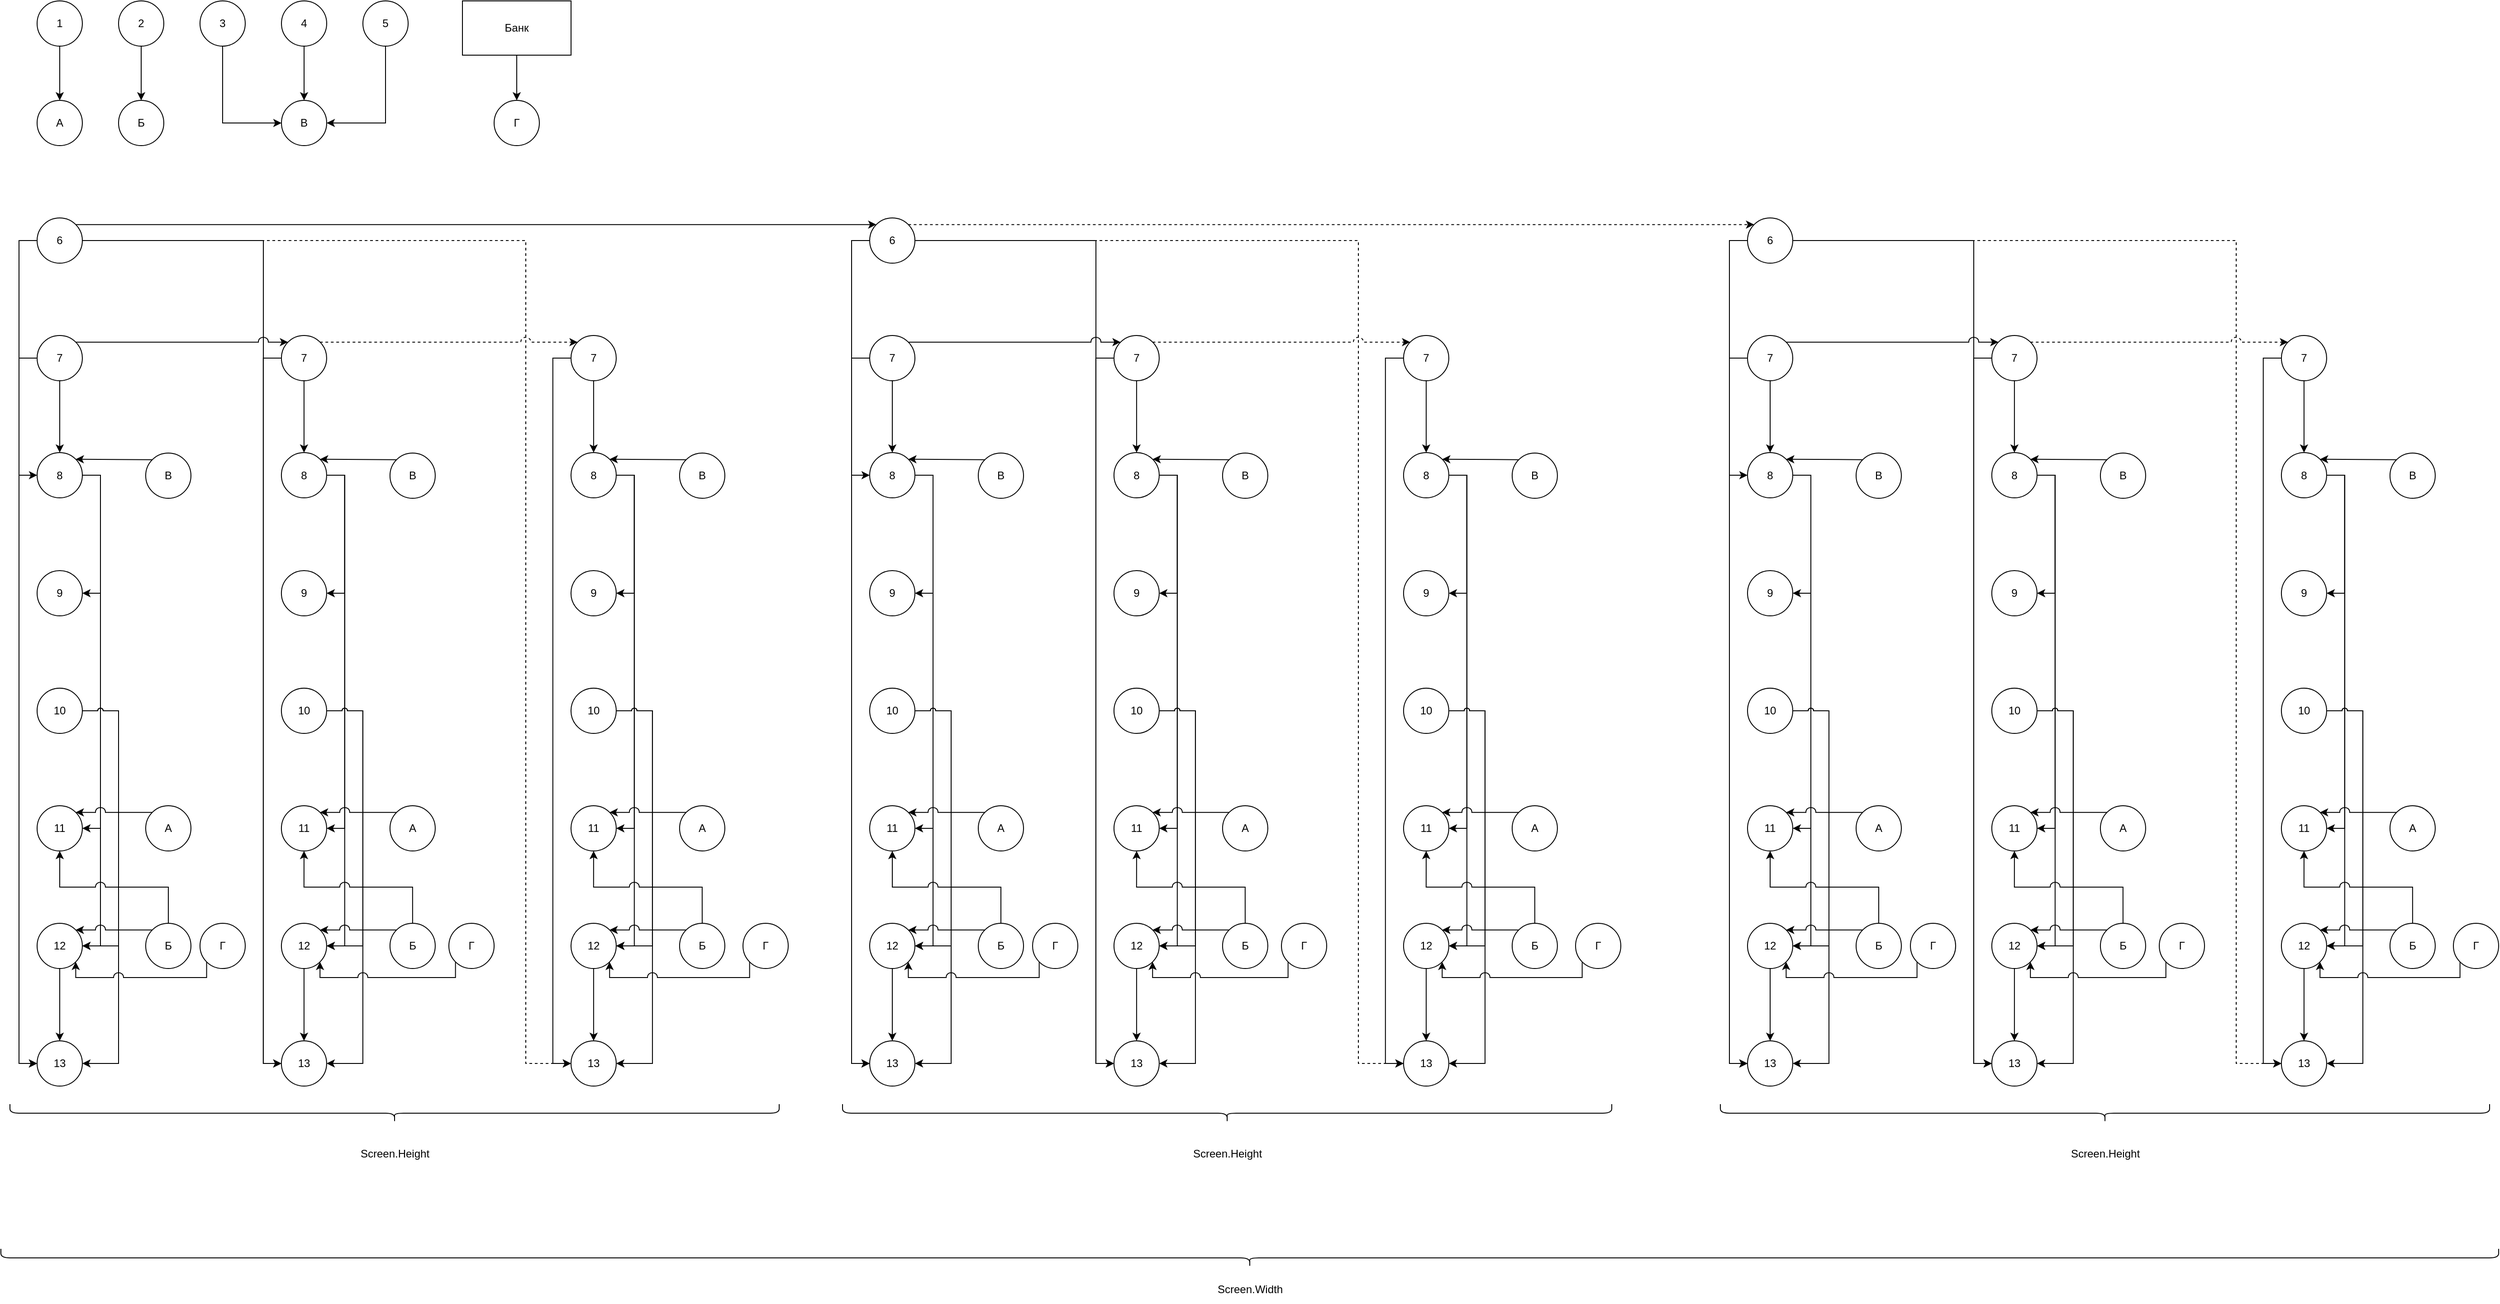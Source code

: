 <mxfile version="20.3.0" type="device"><diagram id="1_HDVk7P8YyijQa6RZm2" name="Страница 1"><mxGraphModel dx="2844" dy="1714" grid="1" gridSize="10" guides="1" tooltips="1" connect="1" arrows="1" fold="1" page="0" pageScale="1" pageWidth="827" pageHeight="1169" math="0" shadow="0"><root><mxCell id="0"/><mxCell id="1" parent="0"/><mxCell id="_O1vzK74IzIwQw87xnab-13" style="edgeStyle=orthogonalEdgeStyle;rounded=0;orthogonalLoop=1;jettySize=auto;html=1;exitX=0.5;exitY=1;exitDx=0;exitDy=0;entryX=0.5;entryY=0;entryDx=0;entryDy=0;" edge="1" parent="1" source="_O1vzK74IzIwQw87xnab-1" target="_O1vzK74IzIwQw87xnab-7"><mxGeometry relative="1" as="geometry"/></mxCell><mxCell id="_O1vzK74IzIwQw87xnab-1" value="1" style="ellipse;whiteSpace=wrap;html=1;aspect=fixed;" vertex="1" parent="1"><mxGeometry x="80" y="60" width="50" height="50" as="geometry"/></mxCell><mxCell id="_O1vzK74IzIwQw87xnab-10" style="edgeStyle=orthogonalEdgeStyle;rounded=0;orthogonalLoop=1;jettySize=auto;html=1;exitX=0.5;exitY=1;exitDx=0;exitDy=0;entryX=0.5;entryY=0;entryDx=0;entryDy=0;" edge="1" parent="1" source="_O1vzK74IzIwQw87xnab-2" target="_O1vzK74IzIwQw87xnab-6"><mxGeometry relative="1" as="geometry"/></mxCell><mxCell id="_O1vzK74IzIwQw87xnab-2" value="4" style="ellipse;whiteSpace=wrap;html=1;aspect=fixed;" vertex="1" parent="1"><mxGeometry x="350" y="60" width="50" height="50" as="geometry"/></mxCell><mxCell id="_O1vzK74IzIwQw87xnab-11" style="edgeStyle=orthogonalEdgeStyle;rounded=0;orthogonalLoop=1;jettySize=auto;html=1;exitX=0.5;exitY=1;exitDx=0;exitDy=0;entryX=1;entryY=0.5;entryDx=0;entryDy=0;" edge="1" parent="1" source="_O1vzK74IzIwQw87xnab-3" target="_O1vzK74IzIwQw87xnab-6"><mxGeometry relative="1" as="geometry"/></mxCell><mxCell id="_O1vzK74IzIwQw87xnab-3" value="5" style="ellipse;whiteSpace=wrap;html=1;aspect=fixed;" vertex="1" parent="1"><mxGeometry x="440" y="60" width="50" height="50" as="geometry"/></mxCell><mxCell id="_O1vzK74IzIwQw87xnab-12" style="edgeStyle=orthogonalEdgeStyle;rounded=0;orthogonalLoop=1;jettySize=auto;html=1;exitX=0.5;exitY=1;exitDx=0;exitDy=0;entryX=0.5;entryY=0;entryDx=0;entryDy=0;" edge="1" parent="1" source="_O1vzK74IzIwQw87xnab-4" target="_O1vzK74IzIwQw87xnab-8"><mxGeometry relative="1" as="geometry"/></mxCell><mxCell id="_O1vzK74IzIwQw87xnab-4" value="2" style="ellipse;whiteSpace=wrap;html=1;aspect=fixed;" vertex="1" parent="1"><mxGeometry x="170" y="60" width="50" height="50" as="geometry"/></mxCell><mxCell id="_O1vzK74IzIwQw87xnab-9" style="edgeStyle=orthogonalEdgeStyle;rounded=0;orthogonalLoop=1;jettySize=auto;html=1;exitX=0.5;exitY=1;exitDx=0;exitDy=0;entryX=0;entryY=0.5;entryDx=0;entryDy=0;" edge="1" parent="1" source="_O1vzK74IzIwQw87xnab-5" target="_O1vzK74IzIwQw87xnab-6"><mxGeometry relative="1" as="geometry"/></mxCell><mxCell id="_O1vzK74IzIwQw87xnab-5" value="3" style="ellipse;whiteSpace=wrap;html=1;aspect=fixed;" vertex="1" parent="1"><mxGeometry x="260" y="60" width="50" height="50" as="geometry"/></mxCell><mxCell id="_O1vzK74IzIwQw87xnab-6" value="В" style="ellipse;whiteSpace=wrap;html=1;aspect=fixed;" vertex="1" parent="1"><mxGeometry x="350" y="170" width="50" height="50" as="geometry"/></mxCell><mxCell id="_O1vzK74IzIwQw87xnab-7" value="А" style="ellipse;whiteSpace=wrap;html=1;aspect=fixed;" vertex="1" parent="1"><mxGeometry x="80" y="170" width="50" height="50" as="geometry"/></mxCell><mxCell id="_O1vzK74IzIwQw87xnab-8" value="Б" style="ellipse;whiteSpace=wrap;html=1;aspect=fixed;" vertex="1" parent="1"><mxGeometry x="170" y="170" width="50" height="50" as="geometry"/></mxCell><mxCell id="_O1vzK74IzIwQw87xnab-26" style="edgeStyle=orthogonalEdgeStyle;rounded=0;orthogonalLoop=1;jettySize=auto;html=1;exitX=0;exitY=0.5;exitDx=0;exitDy=0;entryX=0;entryY=0.5;entryDx=0;entryDy=0;" edge="1" parent="1" source="_O1vzK74IzIwQw87xnab-14" target="_O1vzK74IzIwQw87xnab-20"><mxGeometry relative="1" as="geometry"/></mxCell><mxCell id="_O1vzK74IzIwQw87xnab-27" style="edgeStyle=orthogonalEdgeStyle;rounded=0;orthogonalLoop=1;jettySize=auto;html=1;exitX=0;exitY=0.5;exitDx=0;exitDy=0;entryX=0;entryY=0.5;entryDx=0;entryDy=0;" edge="1" parent="1" source="_O1vzK74IzIwQw87xnab-14" target="_O1vzK74IzIwQw87xnab-19"><mxGeometry relative="1" as="geometry"/></mxCell><mxCell id="_O1vzK74IzIwQw87xnab-88" style="edgeStyle=orthogonalEdgeStyle;rounded=0;jumpStyle=arc;jumpSize=11;orthogonalLoop=1;jettySize=auto;html=1;exitX=1;exitY=0.5;exitDx=0;exitDy=0;entryX=0;entryY=0.5;entryDx=0;entryDy=0;" edge="1" parent="1" source="_O1vzK74IzIwQw87xnab-14" target="_O1vzK74IzIwQw87xnab-48"><mxGeometry relative="1" as="geometry"><Array as="points"><mxPoint x="330" y="325"/><mxPoint x="330" y="1235"/></Array></mxGeometry></mxCell><mxCell id="_O1vzK74IzIwQw87xnab-91" style="edgeStyle=orthogonalEdgeStyle;rounded=0;jumpStyle=arc;jumpSize=11;orthogonalLoop=1;jettySize=auto;html=1;exitX=1;exitY=0.5;exitDx=0;exitDy=0;entryX=0;entryY=0.5;entryDx=0;entryDy=0;dashed=1;" edge="1" parent="1" source="_O1vzK74IzIwQw87xnab-14" target="_O1vzK74IzIwQw87xnab-71"><mxGeometry relative="1" as="geometry"><Array as="points"><mxPoint x="620" y="325"/><mxPoint x="620" y="1235"/></Array></mxGeometry></mxCell><mxCell id="_O1vzK74IzIwQw87xnab-288" style="edgeStyle=orthogonalEdgeStyle;rounded=0;jumpStyle=arc;jumpSize=11;orthogonalLoop=1;jettySize=auto;html=1;exitX=1;exitY=0;exitDx=0;exitDy=0;entryX=0;entryY=0;entryDx=0;entryDy=0;" edge="1" parent="1" source="_O1vzK74IzIwQw87xnab-14" target="_O1vzK74IzIwQw87xnab-130"><mxGeometry relative="1" as="geometry"/></mxCell><mxCell id="_O1vzK74IzIwQw87xnab-14" value="6" style="ellipse;whiteSpace=wrap;html=1;aspect=fixed;" vertex="1" parent="1"><mxGeometry x="80" y="300" width="50" height="50" as="geometry"/></mxCell><mxCell id="_O1vzK74IzIwQw87xnab-24" style="edgeStyle=orthogonalEdgeStyle;rounded=0;orthogonalLoop=1;jettySize=auto;html=1;exitX=0.5;exitY=1;exitDx=0;exitDy=0;entryX=0.5;entryY=0;entryDx=0;entryDy=0;" edge="1" parent="1" source="_O1vzK74IzIwQw87xnab-15" target="_O1vzK74IzIwQw87xnab-20"><mxGeometry relative="1" as="geometry"/></mxCell><mxCell id="_O1vzK74IzIwQw87xnab-25" style="edgeStyle=orthogonalEdgeStyle;rounded=0;orthogonalLoop=1;jettySize=auto;html=1;exitX=0;exitY=0.5;exitDx=0;exitDy=0;entryX=0;entryY=0.5;entryDx=0;entryDy=0;" edge="1" parent="1" source="_O1vzK74IzIwQw87xnab-15" target="_O1vzK74IzIwQw87xnab-19"><mxGeometry relative="1" as="geometry"/></mxCell><mxCell id="_O1vzK74IzIwQw87xnab-89" style="edgeStyle=orthogonalEdgeStyle;rounded=0;jumpStyle=arc;jumpSize=11;orthogonalLoop=1;jettySize=auto;html=1;exitX=1;exitY=0;exitDx=0;exitDy=0;entryX=0;entryY=0;entryDx=0;entryDy=0;" edge="1" parent="1" source="_O1vzK74IzIwQw87xnab-15" target="_O1vzK74IzIwQw87xnab-44"><mxGeometry relative="1" as="geometry"/></mxCell><mxCell id="_O1vzK74IzIwQw87xnab-15" value="7" style="ellipse;whiteSpace=wrap;html=1;aspect=fixed;" vertex="1" parent="1"><mxGeometry x="80" y="430" width="50" height="50" as="geometry"/></mxCell><mxCell id="_O1vzK74IzIwQw87xnab-17" value="11" style="ellipse;whiteSpace=wrap;html=1;aspect=fixed;" vertex="1" parent="1"><mxGeometry x="80" y="950" width="50" height="50" as="geometry"/></mxCell><mxCell id="_O1vzK74IzIwQw87xnab-41" style="edgeStyle=orthogonalEdgeStyle;rounded=0;jumpStyle=arc;jumpSize=11;orthogonalLoop=1;jettySize=auto;html=1;exitX=0.5;exitY=1;exitDx=0;exitDy=0;" edge="1" parent="1" source="_O1vzK74IzIwQw87xnab-18" target="_O1vzK74IzIwQw87xnab-19"><mxGeometry relative="1" as="geometry"/></mxCell><mxCell id="_O1vzK74IzIwQw87xnab-18" value="12" style="ellipse;whiteSpace=wrap;html=1;aspect=fixed;" vertex="1" parent="1"><mxGeometry x="80" y="1080" width="50" height="50" as="geometry"/></mxCell><mxCell id="_O1vzK74IzIwQw87xnab-19" value="13" style="ellipse;whiteSpace=wrap;html=1;aspect=fixed;" vertex="1" parent="1"><mxGeometry x="80" y="1210" width="50" height="50" as="geometry"/></mxCell><mxCell id="_O1vzK74IzIwQw87xnab-28" style="edgeStyle=orthogonalEdgeStyle;rounded=0;orthogonalLoop=1;jettySize=auto;html=1;exitX=1;exitY=0.5;exitDx=0;exitDy=0;entryX=1;entryY=0.5;entryDx=0;entryDy=0;" edge="1" parent="1" source="_O1vzK74IzIwQw87xnab-20" target="_O1vzK74IzIwQw87xnab-22"><mxGeometry relative="1" as="geometry"/></mxCell><mxCell id="_O1vzK74IzIwQw87xnab-29" style="edgeStyle=orthogonalEdgeStyle;rounded=0;orthogonalLoop=1;jettySize=auto;html=1;exitX=1;exitY=0.5;exitDx=0;exitDy=0;entryX=1;entryY=0.5;entryDx=0;entryDy=0;" edge="1" parent="1" source="_O1vzK74IzIwQw87xnab-20" target="_O1vzK74IzIwQw87xnab-17"><mxGeometry relative="1" as="geometry"/></mxCell><mxCell id="_O1vzK74IzIwQw87xnab-30" style="edgeStyle=orthogonalEdgeStyle;rounded=0;orthogonalLoop=1;jettySize=auto;html=1;exitX=1;exitY=0.5;exitDx=0;exitDy=0;entryX=1;entryY=0.5;entryDx=0;entryDy=0;jumpStyle=arc;" edge="1" parent="1" source="_O1vzK74IzIwQw87xnab-20" target="_O1vzK74IzIwQw87xnab-18"><mxGeometry relative="1" as="geometry"/></mxCell><mxCell id="_O1vzK74IzIwQw87xnab-20" value="8" style="ellipse;whiteSpace=wrap;html=1;aspect=fixed;" vertex="1" parent="1"><mxGeometry x="80" y="559.5" width="50" height="50" as="geometry"/></mxCell><mxCell id="_O1vzK74IzIwQw87xnab-32" style="edgeStyle=orthogonalEdgeStyle;rounded=0;orthogonalLoop=1;jettySize=auto;html=1;exitX=1;exitY=0.5;exitDx=0;exitDy=0;entryX=1;entryY=0.5;entryDx=0;entryDy=0;jumpStyle=arc;" edge="1" parent="1" source="_O1vzK74IzIwQw87xnab-21" target="_O1vzK74IzIwQw87xnab-18"><mxGeometry relative="1" as="geometry"><Array as="points"><mxPoint x="170" y="845"/><mxPoint x="170" y="1105"/></Array></mxGeometry></mxCell><mxCell id="_O1vzK74IzIwQw87xnab-33" style="edgeStyle=orthogonalEdgeStyle;rounded=0;jumpStyle=arc;orthogonalLoop=1;jettySize=auto;html=1;exitX=1;exitY=0.5;exitDx=0;exitDy=0;entryX=1;entryY=0.5;entryDx=0;entryDy=0;" edge="1" parent="1" source="_O1vzK74IzIwQw87xnab-21" target="_O1vzK74IzIwQw87xnab-19"><mxGeometry relative="1" as="geometry"><Array as="points"><mxPoint x="170" y="845"/><mxPoint x="170" y="1235"/></Array></mxGeometry></mxCell><mxCell id="_O1vzK74IzIwQw87xnab-21" value="10" style="ellipse;whiteSpace=wrap;html=1;aspect=fixed;" vertex="1" parent="1"><mxGeometry x="80" y="820" width="50" height="50" as="geometry"/></mxCell><mxCell id="_O1vzK74IzIwQw87xnab-22" value="9" style="ellipse;whiteSpace=wrap;html=1;aspect=fixed;" vertex="1" parent="1"><mxGeometry x="80" y="690" width="50" height="50" as="geometry"/></mxCell><mxCell id="_O1vzK74IzIwQw87xnab-35" style="edgeStyle=orthogonalEdgeStyle;rounded=0;jumpStyle=arc;orthogonalLoop=1;jettySize=auto;html=1;exitX=0;exitY=0;exitDx=0;exitDy=0;entryX=1;entryY=0;entryDx=0;entryDy=0;" edge="1" parent="1" source="_O1vzK74IzIwQw87xnab-34" target="_O1vzK74IzIwQw87xnab-20"><mxGeometry relative="1" as="geometry"/></mxCell><mxCell id="_O1vzK74IzIwQw87xnab-34" value="В" style="ellipse;whiteSpace=wrap;html=1;aspect=fixed;" vertex="1" parent="1"><mxGeometry x="200" y="560" width="50" height="50" as="geometry"/></mxCell><mxCell id="_O1vzK74IzIwQw87xnab-37" style="edgeStyle=orthogonalEdgeStyle;rounded=0;jumpStyle=arc;orthogonalLoop=1;jettySize=auto;html=1;exitX=0;exitY=0;exitDx=0;exitDy=0;entryX=1;entryY=0;entryDx=0;entryDy=0;jumpSize=11;" edge="1" parent="1" source="_O1vzK74IzIwQw87xnab-36" target="_O1vzK74IzIwQw87xnab-17"><mxGeometry relative="1" as="geometry"/></mxCell><mxCell id="_O1vzK74IzIwQw87xnab-36" value="А" style="ellipse;whiteSpace=wrap;html=1;aspect=fixed;" vertex="1" parent="1"><mxGeometry x="200" y="950" width="50" height="50" as="geometry"/></mxCell><mxCell id="_O1vzK74IzIwQw87xnab-39" style="edgeStyle=orthogonalEdgeStyle;rounded=0;jumpStyle=arc;jumpSize=11;orthogonalLoop=1;jettySize=auto;html=1;exitX=0;exitY=0;exitDx=0;exitDy=0;entryX=1;entryY=0;entryDx=0;entryDy=0;" edge="1" parent="1" source="_O1vzK74IzIwQw87xnab-38" target="_O1vzK74IzIwQw87xnab-18"><mxGeometry relative="1" as="geometry"/></mxCell><mxCell id="_O1vzK74IzIwQw87xnab-40" style="edgeStyle=orthogonalEdgeStyle;rounded=0;jumpStyle=arc;jumpSize=11;orthogonalLoop=1;jettySize=auto;html=1;exitX=0.5;exitY=0;exitDx=0;exitDy=0;entryX=0.5;entryY=1;entryDx=0;entryDy=0;" edge="1" parent="1" source="_O1vzK74IzIwQw87xnab-38" target="_O1vzK74IzIwQw87xnab-17"><mxGeometry relative="1" as="geometry"/></mxCell><mxCell id="_O1vzK74IzIwQw87xnab-38" value="Б" style="ellipse;whiteSpace=wrap;html=1;aspect=fixed;" vertex="1" parent="1"><mxGeometry x="200" y="1080" width="50" height="50" as="geometry"/></mxCell><mxCell id="_O1vzK74IzIwQw87xnab-42" style="edgeStyle=orthogonalEdgeStyle;rounded=0;orthogonalLoop=1;jettySize=auto;html=1;exitX=0.5;exitY=1;exitDx=0;exitDy=0;entryX=0.5;entryY=0;entryDx=0;entryDy=0;" edge="1" parent="1" source="_O1vzK74IzIwQw87xnab-44" target="_O1vzK74IzIwQw87xnab-52"><mxGeometry relative="1" as="geometry"/></mxCell><mxCell id="_O1vzK74IzIwQw87xnab-43" style="edgeStyle=orthogonalEdgeStyle;rounded=0;orthogonalLoop=1;jettySize=auto;html=1;exitX=0;exitY=0.5;exitDx=0;exitDy=0;entryX=0;entryY=0.5;entryDx=0;entryDy=0;" edge="1" parent="1" source="_O1vzK74IzIwQw87xnab-44" target="_O1vzK74IzIwQw87xnab-48"><mxGeometry relative="1" as="geometry"/></mxCell><mxCell id="_O1vzK74IzIwQw87xnab-90" style="edgeStyle=orthogonalEdgeStyle;rounded=0;jumpStyle=arc;jumpSize=11;orthogonalLoop=1;jettySize=auto;html=1;exitX=1;exitY=0;exitDx=0;exitDy=0;entryX=0;entryY=0;entryDx=0;entryDy=0;dashed=1;" edge="1" parent="1" source="_O1vzK74IzIwQw87xnab-44" target="_O1vzK74IzIwQw87xnab-67"><mxGeometry relative="1" as="geometry"/></mxCell><mxCell id="_O1vzK74IzIwQw87xnab-44" value="7" style="ellipse;whiteSpace=wrap;html=1;aspect=fixed;" vertex="1" parent="1"><mxGeometry x="349.94" y="430" width="50" height="50" as="geometry"/></mxCell><mxCell id="_O1vzK74IzIwQw87xnab-45" value="11" style="ellipse;whiteSpace=wrap;html=1;aspect=fixed;" vertex="1" parent="1"><mxGeometry x="349.94" y="950" width="50" height="50" as="geometry"/></mxCell><mxCell id="_O1vzK74IzIwQw87xnab-46" style="edgeStyle=orthogonalEdgeStyle;rounded=0;jumpStyle=arc;jumpSize=11;orthogonalLoop=1;jettySize=auto;html=1;exitX=0.5;exitY=1;exitDx=0;exitDy=0;" edge="1" parent="1" source="_O1vzK74IzIwQw87xnab-47" target="_O1vzK74IzIwQw87xnab-48"><mxGeometry relative="1" as="geometry"/></mxCell><mxCell id="_O1vzK74IzIwQw87xnab-47" value="12" style="ellipse;whiteSpace=wrap;html=1;aspect=fixed;" vertex="1" parent="1"><mxGeometry x="349.94" y="1080" width="50" height="50" as="geometry"/></mxCell><mxCell id="_O1vzK74IzIwQw87xnab-48" value="13" style="ellipse;whiteSpace=wrap;html=1;aspect=fixed;" vertex="1" parent="1"><mxGeometry x="349.94" y="1210" width="50" height="50" as="geometry"/></mxCell><mxCell id="_O1vzK74IzIwQw87xnab-49" style="edgeStyle=orthogonalEdgeStyle;rounded=0;orthogonalLoop=1;jettySize=auto;html=1;exitX=1;exitY=0.5;exitDx=0;exitDy=0;entryX=1;entryY=0.5;entryDx=0;entryDy=0;" edge="1" parent="1" source="_O1vzK74IzIwQw87xnab-52" target="_O1vzK74IzIwQw87xnab-56"><mxGeometry relative="1" as="geometry"/></mxCell><mxCell id="_O1vzK74IzIwQw87xnab-50" style="edgeStyle=orthogonalEdgeStyle;rounded=0;orthogonalLoop=1;jettySize=auto;html=1;exitX=1;exitY=0.5;exitDx=0;exitDy=0;entryX=1;entryY=0.5;entryDx=0;entryDy=0;" edge="1" parent="1" source="_O1vzK74IzIwQw87xnab-52" target="_O1vzK74IzIwQw87xnab-45"><mxGeometry relative="1" as="geometry"/></mxCell><mxCell id="_O1vzK74IzIwQw87xnab-51" style="edgeStyle=orthogonalEdgeStyle;rounded=0;orthogonalLoop=1;jettySize=auto;html=1;exitX=1;exitY=0.5;exitDx=0;exitDy=0;entryX=1;entryY=0.5;entryDx=0;entryDy=0;jumpStyle=arc;" edge="1" parent="1" source="_O1vzK74IzIwQw87xnab-52" target="_O1vzK74IzIwQw87xnab-47"><mxGeometry relative="1" as="geometry"/></mxCell><mxCell id="_O1vzK74IzIwQw87xnab-52" value="8" style="ellipse;whiteSpace=wrap;html=1;aspect=fixed;" vertex="1" parent="1"><mxGeometry x="349.94" y="559.5" width="50" height="50" as="geometry"/></mxCell><mxCell id="_O1vzK74IzIwQw87xnab-53" style="edgeStyle=orthogonalEdgeStyle;rounded=0;orthogonalLoop=1;jettySize=auto;html=1;exitX=1;exitY=0.5;exitDx=0;exitDy=0;entryX=1;entryY=0.5;entryDx=0;entryDy=0;jumpStyle=arc;" edge="1" parent="1" source="_O1vzK74IzIwQw87xnab-55" target="_O1vzK74IzIwQw87xnab-47"><mxGeometry relative="1" as="geometry"><Array as="points"><mxPoint x="439.94" y="845"/><mxPoint x="439.94" y="1105"/></Array></mxGeometry></mxCell><mxCell id="_O1vzK74IzIwQw87xnab-54" style="edgeStyle=orthogonalEdgeStyle;rounded=0;jumpStyle=arc;orthogonalLoop=1;jettySize=auto;html=1;exitX=1;exitY=0.5;exitDx=0;exitDy=0;entryX=1;entryY=0.5;entryDx=0;entryDy=0;" edge="1" parent="1" source="_O1vzK74IzIwQw87xnab-55" target="_O1vzK74IzIwQw87xnab-48"><mxGeometry relative="1" as="geometry"><Array as="points"><mxPoint x="439.94" y="845"/><mxPoint x="439.94" y="1235"/></Array></mxGeometry></mxCell><mxCell id="_O1vzK74IzIwQw87xnab-55" value="10" style="ellipse;whiteSpace=wrap;html=1;aspect=fixed;" vertex="1" parent="1"><mxGeometry x="349.94" y="820" width="50" height="50" as="geometry"/></mxCell><mxCell id="_O1vzK74IzIwQw87xnab-56" value="9" style="ellipse;whiteSpace=wrap;html=1;aspect=fixed;" vertex="1" parent="1"><mxGeometry x="349.94" y="690" width="50" height="50" as="geometry"/></mxCell><mxCell id="_O1vzK74IzIwQw87xnab-57" style="edgeStyle=orthogonalEdgeStyle;rounded=0;jumpStyle=arc;orthogonalLoop=1;jettySize=auto;html=1;exitX=0;exitY=0;exitDx=0;exitDy=0;entryX=1;entryY=0;entryDx=0;entryDy=0;" edge="1" parent="1" source="_O1vzK74IzIwQw87xnab-58" target="_O1vzK74IzIwQw87xnab-52"><mxGeometry relative="1" as="geometry"/></mxCell><mxCell id="_O1vzK74IzIwQw87xnab-58" value="В" style="ellipse;whiteSpace=wrap;html=1;aspect=fixed;" vertex="1" parent="1"><mxGeometry x="469.94" y="560" width="50" height="50" as="geometry"/></mxCell><mxCell id="_O1vzK74IzIwQw87xnab-59" style="edgeStyle=orthogonalEdgeStyle;rounded=0;jumpStyle=arc;orthogonalLoop=1;jettySize=auto;html=1;exitX=0;exitY=0;exitDx=0;exitDy=0;entryX=1;entryY=0;entryDx=0;entryDy=0;jumpSize=11;" edge="1" parent="1" source="_O1vzK74IzIwQw87xnab-60" target="_O1vzK74IzIwQw87xnab-45"><mxGeometry relative="1" as="geometry"/></mxCell><mxCell id="_O1vzK74IzIwQw87xnab-60" value="А" style="ellipse;whiteSpace=wrap;html=1;aspect=fixed;" vertex="1" parent="1"><mxGeometry x="469.94" y="950" width="50" height="50" as="geometry"/></mxCell><mxCell id="_O1vzK74IzIwQw87xnab-61" style="edgeStyle=orthogonalEdgeStyle;rounded=0;jumpStyle=arc;jumpSize=11;orthogonalLoop=1;jettySize=auto;html=1;exitX=0;exitY=0;exitDx=0;exitDy=0;entryX=1;entryY=0;entryDx=0;entryDy=0;" edge="1" parent="1" source="_O1vzK74IzIwQw87xnab-63" target="_O1vzK74IzIwQw87xnab-47"><mxGeometry relative="1" as="geometry"/></mxCell><mxCell id="_O1vzK74IzIwQw87xnab-62" style="edgeStyle=orthogonalEdgeStyle;rounded=0;jumpStyle=arc;jumpSize=11;orthogonalLoop=1;jettySize=auto;html=1;exitX=0.5;exitY=0;exitDx=0;exitDy=0;entryX=0.5;entryY=1;entryDx=0;entryDy=0;" edge="1" parent="1" source="_O1vzK74IzIwQw87xnab-63" target="_O1vzK74IzIwQw87xnab-45"><mxGeometry relative="1" as="geometry"/></mxCell><mxCell id="_O1vzK74IzIwQw87xnab-63" value="Б" style="ellipse;whiteSpace=wrap;html=1;aspect=fixed;" vertex="1" parent="1"><mxGeometry x="469.94" y="1080" width="50" height="50" as="geometry"/></mxCell><mxCell id="_O1vzK74IzIwQw87xnab-65" style="edgeStyle=orthogonalEdgeStyle;rounded=0;orthogonalLoop=1;jettySize=auto;html=1;exitX=0.5;exitY=1;exitDx=0;exitDy=0;entryX=0.5;entryY=0;entryDx=0;entryDy=0;" edge="1" parent="1" source="_O1vzK74IzIwQw87xnab-67" target="_O1vzK74IzIwQw87xnab-75"><mxGeometry relative="1" as="geometry"/></mxCell><mxCell id="_O1vzK74IzIwQw87xnab-66" style="edgeStyle=orthogonalEdgeStyle;rounded=0;orthogonalLoop=1;jettySize=auto;html=1;exitX=0;exitY=0.5;exitDx=0;exitDy=0;entryX=0;entryY=0.5;entryDx=0;entryDy=0;" edge="1" parent="1" source="_O1vzK74IzIwQw87xnab-67" target="_O1vzK74IzIwQw87xnab-71"><mxGeometry relative="1" as="geometry"/></mxCell><mxCell id="_O1vzK74IzIwQw87xnab-67" value="7" style="ellipse;whiteSpace=wrap;html=1;aspect=fixed;" vertex="1" parent="1"><mxGeometry x="669.94" y="430" width="50" height="50" as="geometry"/></mxCell><mxCell id="_O1vzK74IzIwQw87xnab-68" value="11" style="ellipse;whiteSpace=wrap;html=1;aspect=fixed;" vertex="1" parent="1"><mxGeometry x="669.94" y="950" width="50" height="50" as="geometry"/></mxCell><mxCell id="_O1vzK74IzIwQw87xnab-69" style="edgeStyle=orthogonalEdgeStyle;rounded=0;jumpStyle=arc;jumpSize=11;orthogonalLoop=1;jettySize=auto;html=1;exitX=0.5;exitY=1;exitDx=0;exitDy=0;" edge="1" parent="1" source="_O1vzK74IzIwQw87xnab-70" target="_O1vzK74IzIwQw87xnab-71"><mxGeometry relative="1" as="geometry"/></mxCell><mxCell id="_O1vzK74IzIwQw87xnab-70" value="12" style="ellipse;whiteSpace=wrap;html=1;aspect=fixed;" vertex="1" parent="1"><mxGeometry x="669.94" y="1080" width="50" height="50" as="geometry"/></mxCell><mxCell id="_O1vzK74IzIwQw87xnab-71" value="13" style="ellipse;whiteSpace=wrap;html=1;aspect=fixed;" vertex="1" parent="1"><mxGeometry x="669.94" y="1210" width="50" height="50" as="geometry"/></mxCell><mxCell id="_O1vzK74IzIwQw87xnab-72" style="edgeStyle=orthogonalEdgeStyle;rounded=0;orthogonalLoop=1;jettySize=auto;html=1;exitX=1;exitY=0.5;exitDx=0;exitDy=0;entryX=1;entryY=0.5;entryDx=0;entryDy=0;" edge="1" parent="1" source="_O1vzK74IzIwQw87xnab-75" target="_O1vzK74IzIwQw87xnab-79"><mxGeometry relative="1" as="geometry"/></mxCell><mxCell id="_O1vzK74IzIwQw87xnab-73" style="edgeStyle=orthogonalEdgeStyle;rounded=0;orthogonalLoop=1;jettySize=auto;html=1;exitX=1;exitY=0.5;exitDx=0;exitDy=0;entryX=1;entryY=0.5;entryDx=0;entryDy=0;" edge="1" parent="1" source="_O1vzK74IzIwQw87xnab-75" target="_O1vzK74IzIwQw87xnab-68"><mxGeometry relative="1" as="geometry"/></mxCell><mxCell id="_O1vzK74IzIwQw87xnab-74" style="edgeStyle=orthogonalEdgeStyle;rounded=0;orthogonalLoop=1;jettySize=auto;html=1;exitX=1;exitY=0.5;exitDx=0;exitDy=0;entryX=1;entryY=0.5;entryDx=0;entryDy=0;jumpStyle=arc;" edge="1" parent="1" source="_O1vzK74IzIwQw87xnab-75" target="_O1vzK74IzIwQw87xnab-70"><mxGeometry relative="1" as="geometry"/></mxCell><mxCell id="_O1vzK74IzIwQw87xnab-75" value="8" style="ellipse;whiteSpace=wrap;html=1;aspect=fixed;" vertex="1" parent="1"><mxGeometry x="669.94" y="559.5" width="50" height="50" as="geometry"/></mxCell><mxCell id="_O1vzK74IzIwQw87xnab-76" style="edgeStyle=orthogonalEdgeStyle;rounded=0;orthogonalLoop=1;jettySize=auto;html=1;exitX=1;exitY=0.5;exitDx=0;exitDy=0;entryX=1;entryY=0.5;entryDx=0;entryDy=0;jumpStyle=arc;" edge="1" parent="1" source="_O1vzK74IzIwQw87xnab-78" target="_O1vzK74IzIwQw87xnab-70"><mxGeometry relative="1" as="geometry"><Array as="points"><mxPoint x="759.94" y="845"/><mxPoint x="759.94" y="1105"/></Array></mxGeometry></mxCell><mxCell id="_O1vzK74IzIwQw87xnab-77" style="edgeStyle=orthogonalEdgeStyle;rounded=0;jumpStyle=arc;orthogonalLoop=1;jettySize=auto;html=1;exitX=1;exitY=0.5;exitDx=0;exitDy=0;entryX=1;entryY=0.5;entryDx=0;entryDy=0;" edge="1" parent="1" source="_O1vzK74IzIwQw87xnab-78" target="_O1vzK74IzIwQw87xnab-71"><mxGeometry relative="1" as="geometry"><Array as="points"><mxPoint x="759.94" y="845"/><mxPoint x="759.94" y="1235"/></Array></mxGeometry></mxCell><mxCell id="_O1vzK74IzIwQw87xnab-78" value="10" style="ellipse;whiteSpace=wrap;html=1;aspect=fixed;" vertex="1" parent="1"><mxGeometry x="669.94" y="820" width="50" height="50" as="geometry"/></mxCell><mxCell id="_O1vzK74IzIwQw87xnab-79" value="9" style="ellipse;whiteSpace=wrap;html=1;aspect=fixed;" vertex="1" parent="1"><mxGeometry x="669.94" y="690" width="50" height="50" as="geometry"/></mxCell><mxCell id="_O1vzK74IzIwQw87xnab-80" style="edgeStyle=orthogonalEdgeStyle;rounded=0;jumpStyle=arc;orthogonalLoop=1;jettySize=auto;html=1;exitX=0;exitY=0;exitDx=0;exitDy=0;entryX=1;entryY=0;entryDx=0;entryDy=0;" edge="1" parent="1" source="_O1vzK74IzIwQw87xnab-81" target="_O1vzK74IzIwQw87xnab-75"><mxGeometry relative="1" as="geometry"/></mxCell><mxCell id="_O1vzK74IzIwQw87xnab-81" value="В" style="ellipse;whiteSpace=wrap;html=1;aspect=fixed;" vertex="1" parent="1"><mxGeometry x="789.94" y="560" width="50" height="50" as="geometry"/></mxCell><mxCell id="_O1vzK74IzIwQw87xnab-82" style="edgeStyle=orthogonalEdgeStyle;rounded=0;jumpStyle=arc;orthogonalLoop=1;jettySize=auto;html=1;exitX=0;exitY=0;exitDx=0;exitDy=0;entryX=1;entryY=0;entryDx=0;entryDy=0;jumpSize=11;" edge="1" parent="1" source="_O1vzK74IzIwQw87xnab-83" target="_O1vzK74IzIwQw87xnab-68"><mxGeometry relative="1" as="geometry"/></mxCell><mxCell id="_O1vzK74IzIwQw87xnab-83" value="А" style="ellipse;whiteSpace=wrap;html=1;aspect=fixed;" vertex="1" parent="1"><mxGeometry x="789.94" y="950" width="50" height="50" as="geometry"/></mxCell><mxCell id="_O1vzK74IzIwQw87xnab-84" style="edgeStyle=orthogonalEdgeStyle;rounded=0;jumpStyle=arc;jumpSize=11;orthogonalLoop=1;jettySize=auto;html=1;exitX=0;exitY=0;exitDx=0;exitDy=0;entryX=1;entryY=0;entryDx=0;entryDy=0;" edge="1" parent="1" source="_O1vzK74IzIwQw87xnab-86" target="_O1vzK74IzIwQw87xnab-70"><mxGeometry relative="1" as="geometry"/></mxCell><mxCell id="_O1vzK74IzIwQw87xnab-85" style="edgeStyle=orthogonalEdgeStyle;rounded=0;jumpStyle=arc;jumpSize=11;orthogonalLoop=1;jettySize=auto;html=1;exitX=0.5;exitY=0;exitDx=0;exitDy=0;entryX=0.5;entryY=1;entryDx=0;entryDy=0;" edge="1" parent="1" source="_O1vzK74IzIwQw87xnab-86" target="_O1vzK74IzIwQw87xnab-68"><mxGeometry relative="1" as="geometry"/></mxCell><mxCell id="_O1vzK74IzIwQw87xnab-86" value="Б" style="ellipse;whiteSpace=wrap;html=1;aspect=fixed;" vertex="1" parent="1"><mxGeometry x="789.94" y="1080" width="50" height="50" as="geometry"/></mxCell><mxCell id="_O1vzK74IzIwQw87xnab-116" style="edgeStyle=orthogonalEdgeStyle;rounded=0;jumpStyle=arc;jumpSize=11;orthogonalLoop=1;jettySize=auto;html=1;exitX=0.5;exitY=1;exitDx=0;exitDy=0;entryX=0.5;entryY=0;entryDx=0;entryDy=0;" edge="1" parent="1" source="_O1vzK74IzIwQw87xnab-114" target="_O1vzK74IzIwQw87xnab-115"><mxGeometry relative="1" as="geometry"/></mxCell><mxCell id="_O1vzK74IzIwQw87xnab-114" value="Банк" style="rounded=0;whiteSpace=wrap;html=1;" vertex="1" parent="1"><mxGeometry x="550" y="60" width="120" height="60" as="geometry"/></mxCell><mxCell id="_O1vzK74IzIwQw87xnab-115" value="Г" style="ellipse;whiteSpace=wrap;html=1;aspect=fixed;" vertex="1" parent="1"><mxGeometry x="585" y="170" width="50" height="50" as="geometry"/></mxCell><mxCell id="_O1vzK74IzIwQw87xnab-122" style="edgeStyle=orthogonalEdgeStyle;rounded=0;jumpStyle=arc;jumpSize=11;orthogonalLoop=1;jettySize=auto;html=1;exitX=0;exitY=1;exitDx=0;exitDy=0;entryX=1;entryY=1;entryDx=0;entryDy=0;" edge="1" parent="1" source="_O1vzK74IzIwQw87xnab-117" target="_O1vzK74IzIwQw87xnab-47"><mxGeometry relative="1" as="geometry"><Array as="points"><mxPoint x="542" y="1140"/><mxPoint x="393" y="1140"/></Array></mxGeometry></mxCell><mxCell id="_O1vzK74IzIwQw87xnab-117" value="Г" style="ellipse;whiteSpace=wrap;html=1;aspect=fixed;" vertex="1" parent="1"><mxGeometry x="535" y="1080" width="50" height="50" as="geometry"/></mxCell><mxCell id="_O1vzK74IzIwQw87xnab-123" style="edgeStyle=orthogonalEdgeStyle;rounded=0;jumpStyle=arc;jumpSize=11;orthogonalLoop=1;jettySize=auto;html=1;exitX=0;exitY=1;exitDx=0;exitDy=0;entryX=1;entryY=1;entryDx=0;entryDy=0;" edge="1" parent="1" source="_O1vzK74IzIwQw87xnab-118" target="_O1vzK74IzIwQw87xnab-18"><mxGeometry relative="1" as="geometry"><Array as="points"><mxPoint x="267" y="1140"/><mxPoint x="123" y="1140"/></Array></mxGeometry></mxCell><mxCell id="_O1vzK74IzIwQw87xnab-118" value="Г" style="ellipse;whiteSpace=wrap;html=1;aspect=fixed;" vertex="1" parent="1"><mxGeometry x="260" y="1080" width="50" height="50" as="geometry"/></mxCell><mxCell id="_O1vzK74IzIwQw87xnab-121" style="edgeStyle=orthogonalEdgeStyle;rounded=0;jumpStyle=arc;jumpSize=11;orthogonalLoop=1;jettySize=auto;html=1;exitX=0;exitY=1;exitDx=0;exitDy=0;entryX=1;entryY=1;entryDx=0;entryDy=0;" edge="1" parent="1" source="_O1vzK74IzIwQw87xnab-119" target="_O1vzK74IzIwQw87xnab-70"><mxGeometry relative="1" as="geometry"><Array as="points"><mxPoint x="867" y="1140"/><mxPoint x="713" y="1140"/></Array></mxGeometry></mxCell><mxCell id="_O1vzK74IzIwQw87xnab-119" value="Г" style="ellipse;whiteSpace=wrap;html=1;aspect=fixed;" vertex="1" parent="1"><mxGeometry x="860" y="1080" width="50" height="50" as="geometry"/></mxCell><mxCell id="_O1vzK74IzIwQw87xnab-124" value="" style="shape=curlyBracket;whiteSpace=wrap;html=1;rounded=1;direction=north;" vertex="1" parent="1"><mxGeometry x="50" y="1280" width="850" height="20" as="geometry"/></mxCell><mxCell id="_O1vzK74IzIwQw87xnab-125" value="Screen.Height" style="text;html=1;align=center;verticalAlign=middle;resizable=0;points=[];autosize=1;strokeColor=none;fillColor=none;" vertex="1" parent="1"><mxGeometry x="425" y="1320" width="100" height="30" as="geometry"/></mxCell><mxCell id="_O1vzK74IzIwQw87xnab-126" style="edgeStyle=orthogonalEdgeStyle;rounded=0;orthogonalLoop=1;jettySize=auto;html=1;exitX=0;exitY=0.5;exitDx=0;exitDy=0;entryX=0;entryY=0.5;entryDx=0;entryDy=0;" edge="1" parent="1" source="_O1vzK74IzIwQw87xnab-130" target="_O1vzK74IzIwQw87xnab-142"><mxGeometry relative="1" as="geometry"/></mxCell><mxCell id="_O1vzK74IzIwQw87xnab-127" style="edgeStyle=orthogonalEdgeStyle;rounded=0;orthogonalLoop=1;jettySize=auto;html=1;exitX=0;exitY=0.5;exitDx=0;exitDy=0;entryX=0;entryY=0.5;entryDx=0;entryDy=0;" edge="1" parent="1" source="_O1vzK74IzIwQw87xnab-130" target="_O1vzK74IzIwQw87xnab-138"><mxGeometry relative="1" as="geometry"/></mxCell><mxCell id="_O1vzK74IzIwQw87xnab-128" style="edgeStyle=orthogonalEdgeStyle;rounded=0;jumpStyle=arc;jumpSize=11;orthogonalLoop=1;jettySize=auto;html=1;exitX=1;exitY=0.5;exitDx=0;exitDy=0;entryX=0;entryY=0.5;entryDx=0;entryDy=0;" edge="1" parent="1" source="_O1vzK74IzIwQw87xnab-130" target="_O1vzK74IzIwQw87xnab-161"><mxGeometry relative="1" as="geometry"><Array as="points"><mxPoint x="1250" y="325"/><mxPoint x="1250" y="1235"/></Array></mxGeometry></mxCell><mxCell id="_O1vzK74IzIwQw87xnab-129" style="edgeStyle=orthogonalEdgeStyle;rounded=0;jumpStyle=arc;jumpSize=11;orthogonalLoop=1;jettySize=auto;html=1;exitX=1;exitY=0.5;exitDx=0;exitDy=0;entryX=0;entryY=0.5;entryDx=0;entryDy=0;dashed=1;" edge="1" parent="1" source="_O1vzK74IzIwQw87xnab-130" target="_O1vzK74IzIwQw87xnab-183"><mxGeometry relative="1" as="geometry"><Array as="points"><mxPoint x="1540" y="325"/><mxPoint x="1540" y="1235"/></Array></mxGeometry></mxCell><mxCell id="_O1vzK74IzIwQw87xnab-289" style="edgeStyle=orthogonalEdgeStyle;rounded=0;jumpStyle=arc;jumpSize=11;orthogonalLoop=1;jettySize=auto;html=1;exitX=1;exitY=0;exitDx=0;exitDy=0;entryX=0;entryY=0;entryDx=0;entryDy=0;dashed=1;" edge="1" parent="1" source="_O1vzK74IzIwQw87xnab-130" target="_O1vzK74IzIwQw87xnab-211"><mxGeometry relative="1" as="geometry"/></mxCell><mxCell id="_O1vzK74IzIwQw87xnab-130" value="6" style="ellipse;whiteSpace=wrap;html=1;aspect=fixed;" vertex="1" parent="1"><mxGeometry x="1000" y="300" width="50" height="50" as="geometry"/></mxCell><mxCell id="_O1vzK74IzIwQw87xnab-131" style="edgeStyle=orthogonalEdgeStyle;rounded=0;orthogonalLoop=1;jettySize=auto;html=1;exitX=0.5;exitY=1;exitDx=0;exitDy=0;entryX=0.5;entryY=0;entryDx=0;entryDy=0;" edge="1" parent="1" source="_O1vzK74IzIwQw87xnab-134" target="_O1vzK74IzIwQw87xnab-142"><mxGeometry relative="1" as="geometry"/></mxCell><mxCell id="_O1vzK74IzIwQw87xnab-132" style="edgeStyle=orthogonalEdgeStyle;rounded=0;orthogonalLoop=1;jettySize=auto;html=1;exitX=0;exitY=0.5;exitDx=0;exitDy=0;entryX=0;entryY=0.5;entryDx=0;entryDy=0;" edge="1" parent="1" source="_O1vzK74IzIwQw87xnab-134" target="_O1vzK74IzIwQw87xnab-138"><mxGeometry relative="1" as="geometry"/></mxCell><mxCell id="_O1vzK74IzIwQw87xnab-133" style="edgeStyle=orthogonalEdgeStyle;rounded=0;jumpStyle=arc;jumpSize=11;orthogonalLoop=1;jettySize=auto;html=1;exitX=1;exitY=0;exitDx=0;exitDy=0;entryX=0;entryY=0;entryDx=0;entryDy=0;" edge="1" parent="1" source="_O1vzK74IzIwQw87xnab-134" target="_O1vzK74IzIwQw87xnab-157"><mxGeometry relative="1" as="geometry"/></mxCell><mxCell id="_O1vzK74IzIwQw87xnab-134" value="7" style="ellipse;whiteSpace=wrap;html=1;aspect=fixed;" vertex="1" parent="1"><mxGeometry x="1000" y="430" width="50" height="50" as="geometry"/></mxCell><mxCell id="_O1vzK74IzIwQw87xnab-135" value="11" style="ellipse;whiteSpace=wrap;html=1;aspect=fixed;" vertex="1" parent="1"><mxGeometry x="1000" y="950" width="50" height="50" as="geometry"/></mxCell><mxCell id="_O1vzK74IzIwQw87xnab-136" style="edgeStyle=orthogonalEdgeStyle;rounded=0;jumpStyle=arc;jumpSize=11;orthogonalLoop=1;jettySize=auto;html=1;exitX=0.5;exitY=1;exitDx=0;exitDy=0;" edge="1" parent="1" source="_O1vzK74IzIwQw87xnab-137" target="_O1vzK74IzIwQw87xnab-138"><mxGeometry relative="1" as="geometry"/></mxCell><mxCell id="_O1vzK74IzIwQw87xnab-137" value="12" style="ellipse;whiteSpace=wrap;html=1;aspect=fixed;" vertex="1" parent="1"><mxGeometry x="1000" y="1080" width="50" height="50" as="geometry"/></mxCell><mxCell id="_O1vzK74IzIwQw87xnab-138" value="13" style="ellipse;whiteSpace=wrap;html=1;aspect=fixed;" vertex="1" parent="1"><mxGeometry x="1000" y="1210" width="50" height="50" as="geometry"/></mxCell><mxCell id="_O1vzK74IzIwQw87xnab-139" style="edgeStyle=orthogonalEdgeStyle;rounded=0;orthogonalLoop=1;jettySize=auto;html=1;exitX=1;exitY=0.5;exitDx=0;exitDy=0;entryX=1;entryY=0.5;entryDx=0;entryDy=0;" edge="1" parent="1" source="_O1vzK74IzIwQw87xnab-142" target="_O1vzK74IzIwQw87xnab-146"><mxGeometry relative="1" as="geometry"/></mxCell><mxCell id="_O1vzK74IzIwQw87xnab-140" style="edgeStyle=orthogonalEdgeStyle;rounded=0;orthogonalLoop=1;jettySize=auto;html=1;exitX=1;exitY=0.5;exitDx=0;exitDy=0;entryX=1;entryY=0.5;entryDx=0;entryDy=0;" edge="1" parent="1" source="_O1vzK74IzIwQw87xnab-142" target="_O1vzK74IzIwQw87xnab-135"><mxGeometry relative="1" as="geometry"/></mxCell><mxCell id="_O1vzK74IzIwQw87xnab-141" style="edgeStyle=orthogonalEdgeStyle;rounded=0;orthogonalLoop=1;jettySize=auto;html=1;exitX=1;exitY=0.5;exitDx=0;exitDy=0;entryX=1;entryY=0.5;entryDx=0;entryDy=0;jumpStyle=arc;" edge="1" parent="1" source="_O1vzK74IzIwQw87xnab-142" target="_O1vzK74IzIwQw87xnab-137"><mxGeometry relative="1" as="geometry"/></mxCell><mxCell id="_O1vzK74IzIwQw87xnab-142" value="8" style="ellipse;whiteSpace=wrap;html=1;aspect=fixed;" vertex="1" parent="1"><mxGeometry x="1000" y="559.5" width="50" height="50" as="geometry"/></mxCell><mxCell id="_O1vzK74IzIwQw87xnab-143" style="edgeStyle=orthogonalEdgeStyle;rounded=0;orthogonalLoop=1;jettySize=auto;html=1;exitX=1;exitY=0.5;exitDx=0;exitDy=0;entryX=1;entryY=0.5;entryDx=0;entryDy=0;jumpStyle=arc;" edge="1" parent="1" source="_O1vzK74IzIwQw87xnab-145" target="_O1vzK74IzIwQw87xnab-137"><mxGeometry relative="1" as="geometry"><Array as="points"><mxPoint x="1090" y="845"/><mxPoint x="1090" y="1105"/></Array></mxGeometry></mxCell><mxCell id="_O1vzK74IzIwQw87xnab-144" style="edgeStyle=orthogonalEdgeStyle;rounded=0;jumpStyle=arc;orthogonalLoop=1;jettySize=auto;html=1;exitX=1;exitY=0.5;exitDx=0;exitDy=0;entryX=1;entryY=0.5;entryDx=0;entryDy=0;" edge="1" parent="1" source="_O1vzK74IzIwQw87xnab-145" target="_O1vzK74IzIwQw87xnab-138"><mxGeometry relative="1" as="geometry"><Array as="points"><mxPoint x="1090" y="845"/><mxPoint x="1090" y="1235"/></Array></mxGeometry></mxCell><mxCell id="_O1vzK74IzIwQw87xnab-145" value="10" style="ellipse;whiteSpace=wrap;html=1;aspect=fixed;" vertex="1" parent="1"><mxGeometry x="1000" y="820" width="50" height="50" as="geometry"/></mxCell><mxCell id="_O1vzK74IzIwQw87xnab-146" value="9" style="ellipse;whiteSpace=wrap;html=1;aspect=fixed;" vertex="1" parent="1"><mxGeometry x="1000" y="690" width="50" height="50" as="geometry"/></mxCell><mxCell id="_O1vzK74IzIwQw87xnab-147" style="edgeStyle=orthogonalEdgeStyle;rounded=0;jumpStyle=arc;orthogonalLoop=1;jettySize=auto;html=1;exitX=0;exitY=0;exitDx=0;exitDy=0;entryX=1;entryY=0;entryDx=0;entryDy=0;" edge="1" parent="1" source="_O1vzK74IzIwQw87xnab-148" target="_O1vzK74IzIwQw87xnab-142"><mxGeometry relative="1" as="geometry"/></mxCell><mxCell id="_O1vzK74IzIwQw87xnab-148" value="В" style="ellipse;whiteSpace=wrap;html=1;aspect=fixed;" vertex="1" parent="1"><mxGeometry x="1120" y="560" width="50" height="50" as="geometry"/></mxCell><mxCell id="_O1vzK74IzIwQw87xnab-149" style="edgeStyle=orthogonalEdgeStyle;rounded=0;jumpStyle=arc;orthogonalLoop=1;jettySize=auto;html=1;exitX=0;exitY=0;exitDx=0;exitDy=0;entryX=1;entryY=0;entryDx=0;entryDy=0;jumpSize=11;" edge="1" parent="1" source="_O1vzK74IzIwQw87xnab-150" target="_O1vzK74IzIwQw87xnab-135"><mxGeometry relative="1" as="geometry"/></mxCell><mxCell id="_O1vzK74IzIwQw87xnab-150" value="А" style="ellipse;whiteSpace=wrap;html=1;aspect=fixed;" vertex="1" parent="1"><mxGeometry x="1120" y="950" width="50" height="50" as="geometry"/></mxCell><mxCell id="_O1vzK74IzIwQw87xnab-151" style="edgeStyle=orthogonalEdgeStyle;rounded=0;jumpStyle=arc;jumpSize=11;orthogonalLoop=1;jettySize=auto;html=1;exitX=0;exitY=0;exitDx=0;exitDy=0;entryX=1;entryY=0;entryDx=0;entryDy=0;" edge="1" parent="1" source="_O1vzK74IzIwQw87xnab-153" target="_O1vzK74IzIwQw87xnab-137"><mxGeometry relative="1" as="geometry"/></mxCell><mxCell id="_O1vzK74IzIwQw87xnab-152" style="edgeStyle=orthogonalEdgeStyle;rounded=0;jumpStyle=arc;jumpSize=11;orthogonalLoop=1;jettySize=auto;html=1;exitX=0.5;exitY=0;exitDx=0;exitDy=0;entryX=0.5;entryY=1;entryDx=0;entryDy=0;" edge="1" parent="1" source="_O1vzK74IzIwQw87xnab-153" target="_O1vzK74IzIwQw87xnab-135"><mxGeometry relative="1" as="geometry"/></mxCell><mxCell id="_O1vzK74IzIwQw87xnab-153" value="Б" style="ellipse;whiteSpace=wrap;html=1;aspect=fixed;" vertex="1" parent="1"><mxGeometry x="1120" y="1080" width="50" height="50" as="geometry"/></mxCell><mxCell id="_O1vzK74IzIwQw87xnab-154" style="edgeStyle=orthogonalEdgeStyle;rounded=0;orthogonalLoop=1;jettySize=auto;html=1;exitX=0.5;exitY=1;exitDx=0;exitDy=0;entryX=0.5;entryY=0;entryDx=0;entryDy=0;" edge="1" parent="1" source="_O1vzK74IzIwQw87xnab-157" target="_O1vzK74IzIwQw87xnab-165"><mxGeometry relative="1" as="geometry"/></mxCell><mxCell id="_O1vzK74IzIwQw87xnab-155" style="edgeStyle=orthogonalEdgeStyle;rounded=0;orthogonalLoop=1;jettySize=auto;html=1;exitX=0;exitY=0.5;exitDx=0;exitDy=0;entryX=0;entryY=0.5;entryDx=0;entryDy=0;" edge="1" parent="1" source="_O1vzK74IzIwQw87xnab-157" target="_O1vzK74IzIwQw87xnab-161"><mxGeometry relative="1" as="geometry"/></mxCell><mxCell id="_O1vzK74IzIwQw87xnab-156" style="edgeStyle=orthogonalEdgeStyle;rounded=0;jumpStyle=arc;jumpSize=11;orthogonalLoop=1;jettySize=auto;html=1;exitX=1;exitY=0;exitDx=0;exitDy=0;entryX=0;entryY=0;entryDx=0;entryDy=0;dashed=1;" edge="1" parent="1" source="_O1vzK74IzIwQw87xnab-157" target="_O1vzK74IzIwQw87xnab-179"><mxGeometry relative="1" as="geometry"/></mxCell><mxCell id="_O1vzK74IzIwQw87xnab-157" value="7" style="ellipse;whiteSpace=wrap;html=1;aspect=fixed;" vertex="1" parent="1"><mxGeometry x="1269.94" y="430" width="50" height="50" as="geometry"/></mxCell><mxCell id="_O1vzK74IzIwQw87xnab-158" value="11" style="ellipse;whiteSpace=wrap;html=1;aspect=fixed;" vertex="1" parent="1"><mxGeometry x="1269.94" y="950" width="50" height="50" as="geometry"/></mxCell><mxCell id="_O1vzK74IzIwQw87xnab-159" style="edgeStyle=orthogonalEdgeStyle;rounded=0;jumpStyle=arc;jumpSize=11;orthogonalLoop=1;jettySize=auto;html=1;exitX=0.5;exitY=1;exitDx=0;exitDy=0;" edge="1" parent="1" source="_O1vzK74IzIwQw87xnab-160" target="_O1vzK74IzIwQw87xnab-161"><mxGeometry relative="1" as="geometry"/></mxCell><mxCell id="_O1vzK74IzIwQw87xnab-160" value="12" style="ellipse;whiteSpace=wrap;html=1;aspect=fixed;" vertex="1" parent="1"><mxGeometry x="1269.94" y="1080" width="50" height="50" as="geometry"/></mxCell><mxCell id="_O1vzK74IzIwQw87xnab-161" value="13" style="ellipse;whiteSpace=wrap;html=1;aspect=fixed;" vertex="1" parent="1"><mxGeometry x="1269.94" y="1210" width="50" height="50" as="geometry"/></mxCell><mxCell id="_O1vzK74IzIwQw87xnab-162" style="edgeStyle=orthogonalEdgeStyle;rounded=0;orthogonalLoop=1;jettySize=auto;html=1;exitX=1;exitY=0.5;exitDx=0;exitDy=0;entryX=1;entryY=0.5;entryDx=0;entryDy=0;" edge="1" parent="1" source="_O1vzK74IzIwQw87xnab-165" target="_O1vzK74IzIwQw87xnab-169"><mxGeometry relative="1" as="geometry"/></mxCell><mxCell id="_O1vzK74IzIwQw87xnab-163" style="edgeStyle=orthogonalEdgeStyle;rounded=0;orthogonalLoop=1;jettySize=auto;html=1;exitX=1;exitY=0.5;exitDx=0;exitDy=0;entryX=1;entryY=0.5;entryDx=0;entryDy=0;" edge="1" parent="1" source="_O1vzK74IzIwQw87xnab-165" target="_O1vzK74IzIwQw87xnab-158"><mxGeometry relative="1" as="geometry"/></mxCell><mxCell id="_O1vzK74IzIwQw87xnab-164" style="edgeStyle=orthogonalEdgeStyle;rounded=0;orthogonalLoop=1;jettySize=auto;html=1;exitX=1;exitY=0.5;exitDx=0;exitDy=0;entryX=1;entryY=0.5;entryDx=0;entryDy=0;jumpStyle=arc;" edge="1" parent="1" source="_O1vzK74IzIwQw87xnab-165" target="_O1vzK74IzIwQw87xnab-160"><mxGeometry relative="1" as="geometry"/></mxCell><mxCell id="_O1vzK74IzIwQw87xnab-165" value="8" style="ellipse;whiteSpace=wrap;html=1;aspect=fixed;" vertex="1" parent="1"><mxGeometry x="1269.94" y="559.5" width="50" height="50" as="geometry"/></mxCell><mxCell id="_O1vzK74IzIwQw87xnab-166" style="edgeStyle=orthogonalEdgeStyle;rounded=0;orthogonalLoop=1;jettySize=auto;html=1;exitX=1;exitY=0.5;exitDx=0;exitDy=0;entryX=1;entryY=0.5;entryDx=0;entryDy=0;jumpStyle=arc;" edge="1" parent="1" source="_O1vzK74IzIwQw87xnab-168" target="_O1vzK74IzIwQw87xnab-160"><mxGeometry relative="1" as="geometry"><Array as="points"><mxPoint x="1359.94" y="845"/><mxPoint x="1359.94" y="1105"/></Array></mxGeometry></mxCell><mxCell id="_O1vzK74IzIwQw87xnab-167" style="edgeStyle=orthogonalEdgeStyle;rounded=0;jumpStyle=arc;orthogonalLoop=1;jettySize=auto;html=1;exitX=1;exitY=0.5;exitDx=0;exitDy=0;entryX=1;entryY=0.5;entryDx=0;entryDy=0;" edge="1" parent="1" source="_O1vzK74IzIwQw87xnab-168" target="_O1vzK74IzIwQw87xnab-161"><mxGeometry relative="1" as="geometry"><Array as="points"><mxPoint x="1359.94" y="845"/><mxPoint x="1359.94" y="1235"/></Array></mxGeometry></mxCell><mxCell id="_O1vzK74IzIwQw87xnab-168" value="10" style="ellipse;whiteSpace=wrap;html=1;aspect=fixed;" vertex="1" parent="1"><mxGeometry x="1269.94" y="820" width="50" height="50" as="geometry"/></mxCell><mxCell id="_O1vzK74IzIwQw87xnab-169" value="9" style="ellipse;whiteSpace=wrap;html=1;aspect=fixed;" vertex="1" parent="1"><mxGeometry x="1269.94" y="690" width="50" height="50" as="geometry"/></mxCell><mxCell id="_O1vzK74IzIwQw87xnab-170" style="edgeStyle=orthogonalEdgeStyle;rounded=0;jumpStyle=arc;orthogonalLoop=1;jettySize=auto;html=1;exitX=0;exitY=0;exitDx=0;exitDy=0;entryX=1;entryY=0;entryDx=0;entryDy=0;" edge="1" parent="1" source="_O1vzK74IzIwQw87xnab-171" target="_O1vzK74IzIwQw87xnab-165"><mxGeometry relative="1" as="geometry"/></mxCell><mxCell id="_O1vzK74IzIwQw87xnab-171" value="В" style="ellipse;whiteSpace=wrap;html=1;aspect=fixed;" vertex="1" parent="1"><mxGeometry x="1389.94" y="560" width="50" height="50" as="geometry"/></mxCell><mxCell id="_O1vzK74IzIwQw87xnab-172" style="edgeStyle=orthogonalEdgeStyle;rounded=0;jumpStyle=arc;orthogonalLoop=1;jettySize=auto;html=1;exitX=0;exitY=0;exitDx=0;exitDy=0;entryX=1;entryY=0;entryDx=0;entryDy=0;jumpSize=11;" edge="1" parent="1" source="_O1vzK74IzIwQw87xnab-173" target="_O1vzK74IzIwQw87xnab-158"><mxGeometry relative="1" as="geometry"/></mxCell><mxCell id="_O1vzK74IzIwQw87xnab-173" value="А" style="ellipse;whiteSpace=wrap;html=1;aspect=fixed;" vertex="1" parent="1"><mxGeometry x="1389.94" y="950" width="50" height="50" as="geometry"/></mxCell><mxCell id="_O1vzK74IzIwQw87xnab-174" style="edgeStyle=orthogonalEdgeStyle;rounded=0;jumpStyle=arc;jumpSize=11;orthogonalLoop=1;jettySize=auto;html=1;exitX=0;exitY=0;exitDx=0;exitDy=0;entryX=1;entryY=0;entryDx=0;entryDy=0;" edge="1" parent="1" source="_O1vzK74IzIwQw87xnab-176" target="_O1vzK74IzIwQw87xnab-160"><mxGeometry relative="1" as="geometry"/></mxCell><mxCell id="_O1vzK74IzIwQw87xnab-175" style="edgeStyle=orthogonalEdgeStyle;rounded=0;jumpStyle=arc;jumpSize=11;orthogonalLoop=1;jettySize=auto;html=1;exitX=0.5;exitY=0;exitDx=0;exitDy=0;entryX=0.5;entryY=1;entryDx=0;entryDy=0;" edge="1" parent="1" source="_O1vzK74IzIwQw87xnab-176" target="_O1vzK74IzIwQw87xnab-158"><mxGeometry relative="1" as="geometry"/></mxCell><mxCell id="_O1vzK74IzIwQw87xnab-176" value="Б" style="ellipse;whiteSpace=wrap;html=1;aspect=fixed;" vertex="1" parent="1"><mxGeometry x="1389.94" y="1080" width="50" height="50" as="geometry"/></mxCell><mxCell id="_O1vzK74IzIwQw87xnab-177" style="edgeStyle=orthogonalEdgeStyle;rounded=0;orthogonalLoop=1;jettySize=auto;html=1;exitX=0.5;exitY=1;exitDx=0;exitDy=0;entryX=0.5;entryY=0;entryDx=0;entryDy=0;" edge="1" parent="1" source="_O1vzK74IzIwQw87xnab-179" target="_O1vzK74IzIwQw87xnab-187"><mxGeometry relative="1" as="geometry"/></mxCell><mxCell id="_O1vzK74IzIwQw87xnab-178" style="edgeStyle=orthogonalEdgeStyle;rounded=0;orthogonalLoop=1;jettySize=auto;html=1;exitX=0;exitY=0.5;exitDx=0;exitDy=0;entryX=0;entryY=0.5;entryDx=0;entryDy=0;" edge="1" parent="1" source="_O1vzK74IzIwQw87xnab-179" target="_O1vzK74IzIwQw87xnab-183"><mxGeometry relative="1" as="geometry"/></mxCell><mxCell id="_O1vzK74IzIwQw87xnab-179" value="7" style="ellipse;whiteSpace=wrap;html=1;aspect=fixed;" vertex="1" parent="1"><mxGeometry x="1589.94" y="430" width="50" height="50" as="geometry"/></mxCell><mxCell id="_O1vzK74IzIwQw87xnab-180" value="11" style="ellipse;whiteSpace=wrap;html=1;aspect=fixed;" vertex="1" parent="1"><mxGeometry x="1589.94" y="950" width="50" height="50" as="geometry"/></mxCell><mxCell id="_O1vzK74IzIwQw87xnab-181" style="edgeStyle=orthogonalEdgeStyle;rounded=0;jumpStyle=arc;jumpSize=11;orthogonalLoop=1;jettySize=auto;html=1;exitX=0.5;exitY=1;exitDx=0;exitDy=0;" edge="1" parent="1" source="_O1vzK74IzIwQw87xnab-182" target="_O1vzK74IzIwQw87xnab-183"><mxGeometry relative="1" as="geometry"/></mxCell><mxCell id="_O1vzK74IzIwQw87xnab-182" value="12" style="ellipse;whiteSpace=wrap;html=1;aspect=fixed;" vertex="1" parent="1"><mxGeometry x="1589.94" y="1080" width="50" height="50" as="geometry"/></mxCell><mxCell id="_O1vzK74IzIwQw87xnab-183" value="13" style="ellipse;whiteSpace=wrap;html=1;aspect=fixed;" vertex="1" parent="1"><mxGeometry x="1589.94" y="1210" width="50" height="50" as="geometry"/></mxCell><mxCell id="_O1vzK74IzIwQw87xnab-184" style="edgeStyle=orthogonalEdgeStyle;rounded=0;orthogonalLoop=1;jettySize=auto;html=1;exitX=1;exitY=0.5;exitDx=0;exitDy=0;entryX=1;entryY=0.5;entryDx=0;entryDy=0;" edge="1" parent="1" source="_O1vzK74IzIwQw87xnab-187" target="_O1vzK74IzIwQw87xnab-191"><mxGeometry relative="1" as="geometry"/></mxCell><mxCell id="_O1vzK74IzIwQw87xnab-185" style="edgeStyle=orthogonalEdgeStyle;rounded=0;orthogonalLoop=1;jettySize=auto;html=1;exitX=1;exitY=0.5;exitDx=0;exitDy=0;entryX=1;entryY=0.5;entryDx=0;entryDy=0;" edge="1" parent="1" source="_O1vzK74IzIwQw87xnab-187" target="_O1vzK74IzIwQw87xnab-180"><mxGeometry relative="1" as="geometry"/></mxCell><mxCell id="_O1vzK74IzIwQw87xnab-186" style="edgeStyle=orthogonalEdgeStyle;rounded=0;orthogonalLoop=1;jettySize=auto;html=1;exitX=1;exitY=0.5;exitDx=0;exitDy=0;entryX=1;entryY=0.5;entryDx=0;entryDy=0;jumpStyle=arc;" edge="1" parent="1" source="_O1vzK74IzIwQw87xnab-187" target="_O1vzK74IzIwQw87xnab-182"><mxGeometry relative="1" as="geometry"/></mxCell><mxCell id="_O1vzK74IzIwQw87xnab-187" value="8" style="ellipse;whiteSpace=wrap;html=1;aspect=fixed;" vertex="1" parent="1"><mxGeometry x="1589.94" y="559.5" width="50" height="50" as="geometry"/></mxCell><mxCell id="_O1vzK74IzIwQw87xnab-188" style="edgeStyle=orthogonalEdgeStyle;rounded=0;orthogonalLoop=1;jettySize=auto;html=1;exitX=1;exitY=0.5;exitDx=0;exitDy=0;entryX=1;entryY=0.5;entryDx=0;entryDy=0;jumpStyle=arc;" edge="1" parent="1" source="_O1vzK74IzIwQw87xnab-190" target="_O1vzK74IzIwQw87xnab-182"><mxGeometry relative="1" as="geometry"><Array as="points"><mxPoint x="1679.94" y="845"/><mxPoint x="1679.94" y="1105"/></Array></mxGeometry></mxCell><mxCell id="_O1vzK74IzIwQw87xnab-189" style="edgeStyle=orthogonalEdgeStyle;rounded=0;jumpStyle=arc;orthogonalLoop=1;jettySize=auto;html=1;exitX=1;exitY=0.5;exitDx=0;exitDy=0;entryX=1;entryY=0.5;entryDx=0;entryDy=0;" edge="1" parent="1" source="_O1vzK74IzIwQw87xnab-190" target="_O1vzK74IzIwQw87xnab-183"><mxGeometry relative="1" as="geometry"><Array as="points"><mxPoint x="1679.94" y="845"/><mxPoint x="1679.94" y="1235"/></Array></mxGeometry></mxCell><mxCell id="_O1vzK74IzIwQw87xnab-190" value="10" style="ellipse;whiteSpace=wrap;html=1;aspect=fixed;" vertex="1" parent="1"><mxGeometry x="1589.94" y="820" width="50" height="50" as="geometry"/></mxCell><mxCell id="_O1vzK74IzIwQw87xnab-191" value="9" style="ellipse;whiteSpace=wrap;html=1;aspect=fixed;" vertex="1" parent="1"><mxGeometry x="1589.94" y="690" width="50" height="50" as="geometry"/></mxCell><mxCell id="_O1vzK74IzIwQw87xnab-192" style="edgeStyle=orthogonalEdgeStyle;rounded=0;jumpStyle=arc;orthogonalLoop=1;jettySize=auto;html=1;exitX=0;exitY=0;exitDx=0;exitDy=0;entryX=1;entryY=0;entryDx=0;entryDy=0;" edge="1" parent="1" source="_O1vzK74IzIwQw87xnab-193" target="_O1vzK74IzIwQw87xnab-187"><mxGeometry relative="1" as="geometry"/></mxCell><mxCell id="_O1vzK74IzIwQw87xnab-193" value="В" style="ellipse;whiteSpace=wrap;html=1;aspect=fixed;" vertex="1" parent="1"><mxGeometry x="1709.94" y="560" width="50" height="50" as="geometry"/></mxCell><mxCell id="_O1vzK74IzIwQw87xnab-194" style="edgeStyle=orthogonalEdgeStyle;rounded=0;jumpStyle=arc;orthogonalLoop=1;jettySize=auto;html=1;exitX=0;exitY=0;exitDx=0;exitDy=0;entryX=1;entryY=0;entryDx=0;entryDy=0;jumpSize=11;" edge="1" parent="1" source="_O1vzK74IzIwQw87xnab-195" target="_O1vzK74IzIwQw87xnab-180"><mxGeometry relative="1" as="geometry"/></mxCell><mxCell id="_O1vzK74IzIwQw87xnab-195" value="А" style="ellipse;whiteSpace=wrap;html=1;aspect=fixed;" vertex="1" parent="1"><mxGeometry x="1709.94" y="950" width="50" height="50" as="geometry"/></mxCell><mxCell id="_O1vzK74IzIwQw87xnab-196" style="edgeStyle=orthogonalEdgeStyle;rounded=0;jumpStyle=arc;jumpSize=11;orthogonalLoop=1;jettySize=auto;html=1;exitX=0;exitY=0;exitDx=0;exitDy=0;entryX=1;entryY=0;entryDx=0;entryDy=0;" edge="1" parent="1" source="_O1vzK74IzIwQw87xnab-198" target="_O1vzK74IzIwQw87xnab-182"><mxGeometry relative="1" as="geometry"/></mxCell><mxCell id="_O1vzK74IzIwQw87xnab-197" style="edgeStyle=orthogonalEdgeStyle;rounded=0;jumpStyle=arc;jumpSize=11;orthogonalLoop=1;jettySize=auto;html=1;exitX=0.5;exitY=0;exitDx=0;exitDy=0;entryX=0.5;entryY=1;entryDx=0;entryDy=0;" edge="1" parent="1" source="_O1vzK74IzIwQw87xnab-198" target="_O1vzK74IzIwQw87xnab-180"><mxGeometry relative="1" as="geometry"/></mxCell><mxCell id="_O1vzK74IzIwQw87xnab-198" value="Б" style="ellipse;whiteSpace=wrap;html=1;aspect=fixed;" vertex="1" parent="1"><mxGeometry x="1709.94" y="1080" width="50" height="50" as="geometry"/></mxCell><mxCell id="_O1vzK74IzIwQw87xnab-199" style="edgeStyle=orthogonalEdgeStyle;rounded=0;jumpStyle=arc;jumpSize=11;orthogonalLoop=1;jettySize=auto;html=1;exitX=0;exitY=1;exitDx=0;exitDy=0;entryX=1;entryY=1;entryDx=0;entryDy=0;" edge="1" parent="1" source="_O1vzK74IzIwQw87xnab-200" target="_O1vzK74IzIwQw87xnab-160"><mxGeometry relative="1" as="geometry"><Array as="points"><mxPoint x="1462" y="1140"/><mxPoint x="1313" y="1140"/></Array></mxGeometry></mxCell><mxCell id="_O1vzK74IzIwQw87xnab-200" value="Г" style="ellipse;whiteSpace=wrap;html=1;aspect=fixed;" vertex="1" parent="1"><mxGeometry x="1455" y="1080" width="50" height="50" as="geometry"/></mxCell><mxCell id="_O1vzK74IzIwQw87xnab-201" style="edgeStyle=orthogonalEdgeStyle;rounded=0;jumpStyle=arc;jumpSize=11;orthogonalLoop=1;jettySize=auto;html=1;exitX=0;exitY=1;exitDx=0;exitDy=0;entryX=1;entryY=1;entryDx=0;entryDy=0;" edge="1" parent="1" source="_O1vzK74IzIwQw87xnab-202" target="_O1vzK74IzIwQw87xnab-137"><mxGeometry relative="1" as="geometry"><Array as="points"><mxPoint x="1187" y="1140"/><mxPoint x="1043" y="1140"/></Array></mxGeometry></mxCell><mxCell id="_O1vzK74IzIwQw87xnab-202" value="Г" style="ellipse;whiteSpace=wrap;html=1;aspect=fixed;" vertex="1" parent="1"><mxGeometry x="1180" y="1080" width="50" height="50" as="geometry"/></mxCell><mxCell id="_O1vzK74IzIwQw87xnab-203" style="edgeStyle=orthogonalEdgeStyle;rounded=0;jumpStyle=arc;jumpSize=11;orthogonalLoop=1;jettySize=auto;html=1;exitX=0;exitY=1;exitDx=0;exitDy=0;entryX=1;entryY=1;entryDx=0;entryDy=0;" edge="1" parent="1" source="_O1vzK74IzIwQw87xnab-204" target="_O1vzK74IzIwQw87xnab-182"><mxGeometry relative="1" as="geometry"><Array as="points"><mxPoint x="1787" y="1140"/><mxPoint x="1633" y="1140"/></Array></mxGeometry></mxCell><mxCell id="_O1vzK74IzIwQw87xnab-204" value="Г" style="ellipse;whiteSpace=wrap;html=1;aspect=fixed;" vertex="1" parent="1"><mxGeometry x="1780" y="1080" width="50" height="50" as="geometry"/></mxCell><mxCell id="_O1vzK74IzIwQw87xnab-205" value="" style="shape=curlyBracket;whiteSpace=wrap;html=1;rounded=1;direction=north;" vertex="1" parent="1"><mxGeometry x="970" y="1280" width="850" height="20" as="geometry"/></mxCell><mxCell id="_O1vzK74IzIwQw87xnab-206" value="Screen.Height" style="text;html=1;align=center;verticalAlign=middle;resizable=0;points=[];autosize=1;strokeColor=none;fillColor=none;" vertex="1" parent="1"><mxGeometry x="1345" y="1320" width="100" height="30" as="geometry"/></mxCell><mxCell id="_O1vzK74IzIwQw87xnab-207" style="edgeStyle=orthogonalEdgeStyle;rounded=0;orthogonalLoop=1;jettySize=auto;html=1;exitX=0;exitY=0.5;exitDx=0;exitDy=0;entryX=0;entryY=0.5;entryDx=0;entryDy=0;" edge="1" parent="1" source="_O1vzK74IzIwQw87xnab-211" target="_O1vzK74IzIwQw87xnab-223"><mxGeometry relative="1" as="geometry"/></mxCell><mxCell id="_O1vzK74IzIwQw87xnab-208" style="edgeStyle=orthogonalEdgeStyle;rounded=0;orthogonalLoop=1;jettySize=auto;html=1;exitX=0;exitY=0.5;exitDx=0;exitDy=0;entryX=0;entryY=0.5;entryDx=0;entryDy=0;" edge="1" parent="1" source="_O1vzK74IzIwQw87xnab-211" target="_O1vzK74IzIwQw87xnab-219"><mxGeometry relative="1" as="geometry"/></mxCell><mxCell id="_O1vzK74IzIwQw87xnab-209" style="edgeStyle=orthogonalEdgeStyle;rounded=0;jumpStyle=arc;jumpSize=11;orthogonalLoop=1;jettySize=auto;html=1;exitX=1;exitY=0.5;exitDx=0;exitDy=0;entryX=0;entryY=0.5;entryDx=0;entryDy=0;" edge="1" parent="1" source="_O1vzK74IzIwQw87xnab-211" target="_O1vzK74IzIwQw87xnab-242"><mxGeometry relative="1" as="geometry"><Array as="points"><mxPoint x="2220" y="325"/><mxPoint x="2220" y="1235"/></Array></mxGeometry></mxCell><mxCell id="_O1vzK74IzIwQw87xnab-210" style="edgeStyle=orthogonalEdgeStyle;rounded=0;jumpStyle=arc;jumpSize=11;orthogonalLoop=1;jettySize=auto;html=1;exitX=1;exitY=0.5;exitDx=0;exitDy=0;entryX=0;entryY=0.5;entryDx=0;entryDy=0;dashed=1;" edge="1" parent="1" source="_O1vzK74IzIwQw87xnab-211" target="_O1vzK74IzIwQw87xnab-264"><mxGeometry relative="1" as="geometry"><Array as="points"><mxPoint x="2510" y="325"/><mxPoint x="2510" y="1235"/></Array></mxGeometry></mxCell><mxCell id="_O1vzK74IzIwQw87xnab-211" value="6" style="ellipse;whiteSpace=wrap;html=1;aspect=fixed;" vertex="1" parent="1"><mxGeometry x="1970" y="300" width="50" height="50" as="geometry"/></mxCell><mxCell id="_O1vzK74IzIwQw87xnab-212" style="edgeStyle=orthogonalEdgeStyle;rounded=0;orthogonalLoop=1;jettySize=auto;html=1;exitX=0.5;exitY=1;exitDx=0;exitDy=0;entryX=0.5;entryY=0;entryDx=0;entryDy=0;" edge="1" parent="1" source="_O1vzK74IzIwQw87xnab-215" target="_O1vzK74IzIwQw87xnab-223"><mxGeometry relative="1" as="geometry"/></mxCell><mxCell id="_O1vzK74IzIwQw87xnab-213" style="edgeStyle=orthogonalEdgeStyle;rounded=0;orthogonalLoop=1;jettySize=auto;html=1;exitX=0;exitY=0.5;exitDx=0;exitDy=0;entryX=0;entryY=0.5;entryDx=0;entryDy=0;" edge="1" parent="1" source="_O1vzK74IzIwQw87xnab-215" target="_O1vzK74IzIwQw87xnab-219"><mxGeometry relative="1" as="geometry"/></mxCell><mxCell id="_O1vzK74IzIwQw87xnab-214" style="edgeStyle=orthogonalEdgeStyle;rounded=0;jumpStyle=arc;jumpSize=11;orthogonalLoop=1;jettySize=auto;html=1;exitX=1;exitY=0;exitDx=0;exitDy=0;entryX=0;entryY=0;entryDx=0;entryDy=0;" edge="1" parent="1" source="_O1vzK74IzIwQw87xnab-215" target="_O1vzK74IzIwQw87xnab-238"><mxGeometry relative="1" as="geometry"/></mxCell><mxCell id="_O1vzK74IzIwQw87xnab-215" value="7" style="ellipse;whiteSpace=wrap;html=1;aspect=fixed;" vertex="1" parent="1"><mxGeometry x="1970" y="430" width="50" height="50" as="geometry"/></mxCell><mxCell id="_O1vzK74IzIwQw87xnab-216" value="11" style="ellipse;whiteSpace=wrap;html=1;aspect=fixed;" vertex="1" parent="1"><mxGeometry x="1970" y="950" width="50" height="50" as="geometry"/></mxCell><mxCell id="_O1vzK74IzIwQw87xnab-217" style="edgeStyle=orthogonalEdgeStyle;rounded=0;jumpStyle=arc;jumpSize=11;orthogonalLoop=1;jettySize=auto;html=1;exitX=0.5;exitY=1;exitDx=0;exitDy=0;" edge="1" parent="1" source="_O1vzK74IzIwQw87xnab-218" target="_O1vzK74IzIwQw87xnab-219"><mxGeometry relative="1" as="geometry"/></mxCell><mxCell id="_O1vzK74IzIwQw87xnab-218" value="12" style="ellipse;whiteSpace=wrap;html=1;aspect=fixed;" vertex="1" parent="1"><mxGeometry x="1970" y="1080" width="50" height="50" as="geometry"/></mxCell><mxCell id="_O1vzK74IzIwQw87xnab-219" value="13" style="ellipse;whiteSpace=wrap;html=1;aspect=fixed;" vertex="1" parent="1"><mxGeometry x="1970" y="1210" width="50" height="50" as="geometry"/></mxCell><mxCell id="_O1vzK74IzIwQw87xnab-220" style="edgeStyle=orthogonalEdgeStyle;rounded=0;orthogonalLoop=1;jettySize=auto;html=1;exitX=1;exitY=0.5;exitDx=0;exitDy=0;entryX=1;entryY=0.5;entryDx=0;entryDy=0;" edge="1" parent="1" source="_O1vzK74IzIwQw87xnab-223" target="_O1vzK74IzIwQw87xnab-227"><mxGeometry relative="1" as="geometry"/></mxCell><mxCell id="_O1vzK74IzIwQw87xnab-221" style="edgeStyle=orthogonalEdgeStyle;rounded=0;orthogonalLoop=1;jettySize=auto;html=1;exitX=1;exitY=0.5;exitDx=0;exitDy=0;entryX=1;entryY=0.5;entryDx=0;entryDy=0;" edge="1" parent="1" source="_O1vzK74IzIwQw87xnab-223" target="_O1vzK74IzIwQw87xnab-216"><mxGeometry relative="1" as="geometry"/></mxCell><mxCell id="_O1vzK74IzIwQw87xnab-222" style="edgeStyle=orthogonalEdgeStyle;rounded=0;orthogonalLoop=1;jettySize=auto;html=1;exitX=1;exitY=0.5;exitDx=0;exitDy=0;entryX=1;entryY=0.5;entryDx=0;entryDy=0;jumpStyle=arc;" edge="1" parent="1" source="_O1vzK74IzIwQw87xnab-223" target="_O1vzK74IzIwQw87xnab-218"><mxGeometry relative="1" as="geometry"/></mxCell><mxCell id="_O1vzK74IzIwQw87xnab-223" value="8" style="ellipse;whiteSpace=wrap;html=1;aspect=fixed;" vertex="1" parent="1"><mxGeometry x="1970" y="559.5" width="50" height="50" as="geometry"/></mxCell><mxCell id="_O1vzK74IzIwQw87xnab-224" style="edgeStyle=orthogonalEdgeStyle;rounded=0;orthogonalLoop=1;jettySize=auto;html=1;exitX=1;exitY=0.5;exitDx=0;exitDy=0;entryX=1;entryY=0.5;entryDx=0;entryDy=0;jumpStyle=arc;" edge="1" parent="1" source="_O1vzK74IzIwQw87xnab-226" target="_O1vzK74IzIwQw87xnab-218"><mxGeometry relative="1" as="geometry"><Array as="points"><mxPoint x="2060" y="845"/><mxPoint x="2060" y="1105"/></Array></mxGeometry></mxCell><mxCell id="_O1vzK74IzIwQw87xnab-225" style="edgeStyle=orthogonalEdgeStyle;rounded=0;jumpStyle=arc;orthogonalLoop=1;jettySize=auto;html=1;exitX=1;exitY=0.5;exitDx=0;exitDy=0;entryX=1;entryY=0.5;entryDx=0;entryDy=0;" edge="1" parent="1" source="_O1vzK74IzIwQw87xnab-226" target="_O1vzK74IzIwQw87xnab-219"><mxGeometry relative="1" as="geometry"><Array as="points"><mxPoint x="2060" y="845"/><mxPoint x="2060" y="1235"/></Array></mxGeometry></mxCell><mxCell id="_O1vzK74IzIwQw87xnab-226" value="10" style="ellipse;whiteSpace=wrap;html=1;aspect=fixed;" vertex="1" parent="1"><mxGeometry x="1970" y="820" width="50" height="50" as="geometry"/></mxCell><mxCell id="_O1vzK74IzIwQw87xnab-227" value="9" style="ellipse;whiteSpace=wrap;html=1;aspect=fixed;" vertex="1" parent="1"><mxGeometry x="1970" y="690" width="50" height="50" as="geometry"/></mxCell><mxCell id="_O1vzK74IzIwQw87xnab-228" style="edgeStyle=orthogonalEdgeStyle;rounded=0;jumpStyle=arc;orthogonalLoop=1;jettySize=auto;html=1;exitX=0;exitY=0;exitDx=0;exitDy=0;entryX=1;entryY=0;entryDx=0;entryDy=0;" edge="1" parent="1" source="_O1vzK74IzIwQw87xnab-229" target="_O1vzK74IzIwQw87xnab-223"><mxGeometry relative="1" as="geometry"/></mxCell><mxCell id="_O1vzK74IzIwQw87xnab-229" value="В" style="ellipse;whiteSpace=wrap;html=1;aspect=fixed;" vertex="1" parent="1"><mxGeometry x="2090" y="560" width="50" height="50" as="geometry"/></mxCell><mxCell id="_O1vzK74IzIwQw87xnab-230" style="edgeStyle=orthogonalEdgeStyle;rounded=0;jumpStyle=arc;orthogonalLoop=1;jettySize=auto;html=1;exitX=0;exitY=0;exitDx=0;exitDy=0;entryX=1;entryY=0;entryDx=0;entryDy=0;jumpSize=11;" edge="1" parent="1" source="_O1vzK74IzIwQw87xnab-231" target="_O1vzK74IzIwQw87xnab-216"><mxGeometry relative="1" as="geometry"/></mxCell><mxCell id="_O1vzK74IzIwQw87xnab-231" value="А" style="ellipse;whiteSpace=wrap;html=1;aspect=fixed;" vertex="1" parent="1"><mxGeometry x="2090" y="950" width="50" height="50" as="geometry"/></mxCell><mxCell id="_O1vzK74IzIwQw87xnab-232" style="edgeStyle=orthogonalEdgeStyle;rounded=0;jumpStyle=arc;jumpSize=11;orthogonalLoop=1;jettySize=auto;html=1;exitX=0;exitY=0;exitDx=0;exitDy=0;entryX=1;entryY=0;entryDx=0;entryDy=0;" edge="1" parent="1" source="_O1vzK74IzIwQw87xnab-234" target="_O1vzK74IzIwQw87xnab-218"><mxGeometry relative="1" as="geometry"/></mxCell><mxCell id="_O1vzK74IzIwQw87xnab-233" style="edgeStyle=orthogonalEdgeStyle;rounded=0;jumpStyle=arc;jumpSize=11;orthogonalLoop=1;jettySize=auto;html=1;exitX=0.5;exitY=0;exitDx=0;exitDy=0;entryX=0.5;entryY=1;entryDx=0;entryDy=0;" edge="1" parent="1" source="_O1vzK74IzIwQw87xnab-234" target="_O1vzK74IzIwQw87xnab-216"><mxGeometry relative="1" as="geometry"/></mxCell><mxCell id="_O1vzK74IzIwQw87xnab-234" value="Б" style="ellipse;whiteSpace=wrap;html=1;aspect=fixed;" vertex="1" parent="1"><mxGeometry x="2090" y="1080" width="50" height="50" as="geometry"/></mxCell><mxCell id="_O1vzK74IzIwQw87xnab-235" style="edgeStyle=orthogonalEdgeStyle;rounded=0;orthogonalLoop=1;jettySize=auto;html=1;exitX=0.5;exitY=1;exitDx=0;exitDy=0;entryX=0.5;entryY=0;entryDx=0;entryDy=0;" edge="1" parent="1" source="_O1vzK74IzIwQw87xnab-238" target="_O1vzK74IzIwQw87xnab-246"><mxGeometry relative="1" as="geometry"/></mxCell><mxCell id="_O1vzK74IzIwQw87xnab-236" style="edgeStyle=orthogonalEdgeStyle;rounded=0;orthogonalLoop=1;jettySize=auto;html=1;exitX=0;exitY=0.5;exitDx=0;exitDy=0;entryX=0;entryY=0.5;entryDx=0;entryDy=0;" edge="1" parent="1" source="_O1vzK74IzIwQw87xnab-238" target="_O1vzK74IzIwQw87xnab-242"><mxGeometry relative="1" as="geometry"/></mxCell><mxCell id="_O1vzK74IzIwQw87xnab-237" style="edgeStyle=orthogonalEdgeStyle;rounded=0;jumpStyle=arc;jumpSize=11;orthogonalLoop=1;jettySize=auto;html=1;exitX=1;exitY=0;exitDx=0;exitDy=0;entryX=0;entryY=0;entryDx=0;entryDy=0;dashed=1;" edge="1" parent="1" source="_O1vzK74IzIwQw87xnab-238" target="_O1vzK74IzIwQw87xnab-260"><mxGeometry relative="1" as="geometry"/></mxCell><mxCell id="_O1vzK74IzIwQw87xnab-238" value="7" style="ellipse;whiteSpace=wrap;html=1;aspect=fixed;" vertex="1" parent="1"><mxGeometry x="2239.94" y="430" width="50" height="50" as="geometry"/></mxCell><mxCell id="_O1vzK74IzIwQw87xnab-239" value="11" style="ellipse;whiteSpace=wrap;html=1;aspect=fixed;" vertex="1" parent="1"><mxGeometry x="2239.94" y="950" width="50" height="50" as="geometry"/></mxCell><mxCell id="_O1vzK74IzIwQw87xnab-240" style="edgeStyle=orthogonalEdgeStyle;rounded=0;jumpStyle=arc;jumpSize=11;orthogonalLoop=1;jettySize=auto;html=1;exitX=0.5;exitY=1;exitDx=0;exitDy=0;" edge="1" parent="1" source="_O1vzK74IzIwQw87xnab-241" target="_O1vzK74IzIwQw87xnab-242"><mxGeometry relative="1" as="geometry"/></mxCell><mxCell id="_O1vzK74IzIwQw87xnab-241" value="12" style="ellipse;whiteSpace=wrap;html=1;aspect=fixed;" vertex="1" parent="1"><mxGeometry x="2239.94" y="1080" width="50" height="50" as="geometry"/></mxCell><mxCell id="_O1vzK74IzIwQw87xnab-242" value="13" style="ellipse;whiteSpace=wrap;html=1;aspect=fixed;" vertex="1" parent="1"><mxGeometry x="2239.94" y="1210" width="50" height="50" as="geometry"/></mxCell><mxCell id="_O1vzK74IzIwQw87xnab-243" style="edgeStyle=orthogonalEdgeStyle;rounded=0;orthogonalLoop=1;jettySize=auto;html=1;exitX=1;exitY=0.5;exitDx=0;exitDy=0;entryX=1;entryY=0.5;entryDx=0;entryDy=0;" edge="1" parent="1" source="_O1vzK74IzIwQw87xnab-246" target="_O1vzK74IzIwQw87xnab-250"><mxGeometry relative="1" as="geometry"/></mxCell><mxCell id="_O1vzK74IzIwQw87xnab-244" style="edgeStyle=orthogonalEdgeStyle;rounded=0;orthogonalLoop=1;jettySize=auto;html=1;exitX=1;exitY=0.5;exitDx=0;exitDy=0;entryX=1;entryY=0.5;entryDx=0;entryDy=0;" edge="1" parent="1" source="_O1vzK74IzIwQw87xnab-246" target="_O1vzK74IzIwQw87xnab-239"><mxGeometry relative="1" as="geometry"/></mxCell><mxCell id="_O1vzK74IzIwQw87xnab-245" style="edgeStyle=orthogonalEdgeStyle;rounded=0;orthogonalLoop=1;jettySize=auto;html=1;exitX=1;exitY=0.5;exitDx=0;exitDy=0;entryX=1;entryY=0.5;entryDx=0;entryDy=0;jumpStyle=arc;" edge="1" parent="1" source="_O1vzK74IzIwQw87xnab-246" target="_O1vzK74IzIwQw87xnab-241"><mxGeometry relative="1" as="geometry"/></mxCell><mxCell id="_O1vzK74IzIwQw87xnab-246" value="8" style="ellipse;whiteSpace=wrap;html=1;aspect=fixed;" vertex="1" parent="1"><mxGeometry x="2239.94" y="559.5" width="50" height="50" as="geometry"/></mxCell><mxCell id="_O1vzK74IzIwQw87xnab-247" style="edgeStyle=orthogonalEdgeStyle;rounded=0;orthogonalLoop=1;jettySize=auto;html=1;exitX=1;exitY=0.5;exitDx=0;exitDy=0;entryX=1;entryY=0.5;entryDx=0;entryDy=0;jumpStyle=arc;" edge="1" parent="1" source="_O1vzK74IzIwQw87xnab-249" target="_O1vzK74IzIwQw87xnab-241"><mxGeometry relative="1" as="geometry"><Array as="points"><mxPoint x="2329.94" y="845"/><mxPoint x="2329.94" y="1105"/></Array></mxGeometry></mxCell><mxCell id="_O1vzK74IzIwQw87xnab-248" style="edgeStyle=orthogonalEdgeStyle;rounded=0;jumpStyle=arc;orthogonalLoop=1;jettySize=auto;html=1;exitX=1;exitY=0.5;exitDx=0;exitDy=0;entryX=1;entryY=0.5;entryDx=0;entryDy=0;" edge="1" parent="1" source="_O1vzK74IzIwQw87xnab-249" target="_O1vzK74IzIwQw87xnab-242"><mxGeometry relative="1" as="geometry"><Array as="points"><mxPoint x="2329.94" y="845"/><mxPoint x="2329.94" y="1235"/></Array></mxGeometry></mxCell><mxCell id="_O1vzK74IzIwQw87xnab-249" value="10" style="ellipse;whiteSpace=wrap;html=1;aspect=fixed;" vertex="1" parent="1"><mxGeometry x="2239.94" y="820" width="50" height="50" as="geometry"/></mxCell><mxCell id="_O1vzK74IzIwQw87xnab-250" value="9" style="ellipse;whiteSpace=wrap;html=1;aspect=fixed;" vertex="1" parent="1"><mxGeometry x="2239.94" y="690" width="50" height="50" as="geometry"/></mxCell><mxCell id="_O1vzK74IzIwQw87xnab-251" style="edgeStyle=orthogonalEdgeStyle;rounded=0;jumpStyle=arc;orthogonalLoop=1;jettySize=auto;html=1;exitX=0;exitY=0;exitDx=0;exitDy=0;entryX=1;entryY=0;entryDx=0;entryDy=0;" edge="1" parent="1" source="_O1vzK74IzIwQw87xnab-252" target="_O1vzK74IzIwQw87xnab-246"><mxGeometry relative="1" as="geometry"/></mxCell><mxCell id="_O1vzK74IzIwQw87xnab-252" value="В" style="ellipse;whiteSpace=wrap;html=1;aspect=fixed;" vertex="1" parent="1"><mxGeometry x="2359.94" y="560" width="50" height="50" as="geometry"/></mxCell><mxCell id="_O1vzK74IzIwQw87xnab-253" style="edgeStyle=orthogonalEdgeStyle;rounded=0;jumpStyle=arc;orthogonalLoop=1;jettySize=auto;html=1;exitX=0;exitY=0;exitDx=0;exitDy=0;entryX=1;entryY=0;entryDx=0;entryDy=0;jumpSize=11;" edge="1" parent="1" source="_O1vzK74IzIwQw87xnab-254" target="_O1vzK74IzIwQw87xnab-239"><mxGeometry relative="1" as="geometry"/></mxCell><mxCell id="_O1vzK74IzIwQw87xnab-254" value="А" style="ellipse;whiteSpace=wrap;html=1;aspect=fixed;" vertex="1" parent="1"><mxGeometry x="2359.94" y="950" width="50" height="50" as="geometry"/></mxCell><mxCell id="_O1vzK74IzIwQw87xnab-255" style="edgeStyle=orthogonalEdgeStyle;rounded=0;jumpStyle=arc;jumpSize=11;orthogonalLoop=1;jettySize=auto;html=1;exitX=0;exitY=0;exitDx=0;exitDy=0;entryX=1;entryY=0;entryDx=0;entryDy=0;" edge="1" parent="1" source="_O1vzK74IzIwQw87xnab-257" target="_O1vzK74IzIwQw87xnab-241"><mxGeometry relative="1" as="geometry"/></mxCell><mxCell id="_O1vzK74IzIwQw87xnab-256" style="edgeStyle=orthogonalEdgeStyle;rounded=0;jumpStyle=arc;jumpSize=11;orthogonalLoop=1;jettySize=auto;html=1;exitX=0.5;exitY=0;exitDx=0;exitDy=0;entryX=0.5;entryY=1;entryDx=0;entryDy=0;" edge="1" parent="1" source="_O1vzK74IzIwQw87xnab-257" target="_O1vzK74IzIwQw87xnab-239"><mxGeometry relative="1" as="geometry"/></mxCell><mxCell id="_O1vzK74IzIwQw87xnab-257" value="Б" style="ellipse;whiteSpace=wrap;html=1;aspect=fixed;" vertex="1" parent="1"><mxGeometry x="2359.94" y="1080" width="50" height="50" as="geometry"/></mxCell><mxCell id="_O1vzK74IzIwQw87xnab-258" style="edgeStyle=orthogonalEdgeStyle;rounded=0;orthogonalLoop=1;jettySize=auto;html=1;exitX=0.5;exitY=1;exitDx=0;exitDy=0;entryX=0.5;entryY=0;entryDx=0;entryDy=0;" edge="1" parent="1" source="_O1vzK74IzIwQw87xnab-260" target="_O1vzK74IzIwQw87xnab-268"><mxGeometry relative="1" as="geometry"/></mxCell><mxCell id="_O1vzK74IzIwQw87xnab-259" style="edgeStyle=orthogonalEdgeStyle;rounded=0;orthogonalLoop=1;jettySize=auto;html=1;exitX=0;exitY=0.5;exitDx=0;exitDy=0;entryX=0;entryY=0.5;entryDx=0;entryDy=0;" edge="1" parent="1" source="_O1vzK74IzIwQw87xnab-260" target="_O1vzK74IzIwQw87xnab-264"><mxGeometry relative="1" as="geometry"/></mxCell><mxCell id="_O1vzK74IzIwQw87xnab-260" value="7" style="ellipse;whiteSpace=wrap;html=1;aspect=fixed;" vertex="1" parent="1"><mxGeometry x="2559.94" y="430" width="50" height="50" as="geometry"/></mxCell><mxCell id="_O1vzK74IzIwQw87xnab-261" value="11" style="ellipse;whiteSpace=wrap;html=1;aspect=fixed;" vertex="1" parent="1"><mxGeometry x="2559.94" y="950" width="50" height="50" as="geometry"/></mxCell><mxCell id="_O1vzK74IzIwQw87xnab-262" style="edgeStyle=orthogonalEdgeStyle;rounded=0;jumpStyle=arc;jumpSize=11;orthogonalLoop=1;jettySize=auto;html=1;exitX=0.5;exitY=1;exitDx=0;exitDy=0;" edge="1" parent="1" source="_O1vzK74IzIwQw87xnab-263" target="_O1vzK74IzIwQw87xnab-264"><mxGeometry relative="1" as="geometry"/></mxCell><mxCell id="_O1vzK74IzIwQw87xnab-263" value="12" style="ellipse;whiteSpace=wrap;html=1;aspect=fixed;" vertex="1" parent="1"><mxGeometry x="2559.94" y="1080" width="50" height="50" as="geometry"/></mxCell><mxCell id="_O1vzK74IzIwQw87xnab-264" value="13" style="ellipse;whiteSpace=wrap;html=1;aspect=fixed;" vertex="1" parent="1"><mxGeometry x="2559.94" y="1210" width="50" height="50" as="geometry"/></mxCell><mxCell id="_O1vzK74IzIwQw87xnab-265" style="edgeStyle=orthogonalEdgeStyle;rounded=0;orthogonalLoop=1;jettySize=auto;html=1;exitX=1;exitY=0.5;exitDx=0;exitDy=0;entryX=1;entryY=0.5;entryDx=0;entryDy=0;" edge="1" parent="1" source="_O1vzK74IzIwQw87xnab-268" target="_O1vzK74IzIwQw87xnab-272"><mxGeometry relative="1" as="geometry"/></mxCell><mxCell id="_O1vzK74IzIwQw87xnab-266" style="edgeStyle=orthogonalEdgeStyle;rounded=0;orthogonalLoop=1;jettySize=auto;html=1;exitX=1;exitY=0.5;exitDx=0;exitDy=0;entryX=1;entryY=0.5;entryDx=0;entryDy=0;" edge="1" parent="1" source="_O1vzK74IzIwQw87xnab-268" target="_O1vzK74IzIwQw87xnab-261"><mxGeometry relative="1" as="geometry"/></mxCell><mxCell id="_O1vzK74IzIwQw87xnab-267" style="edgeStyle=orthogonalEdgeStyle;rounded=0;orthogonalLoop=1;jettySize=auto;html=1;exitX=1;exitY=0.5;exitDx=0;exitDy=0;entryX=1;entryY=0.5;entryDx=0;entryDy=0;jumpStyle=arc;" edge="1" parent="1" source="_O1vzK74IzIwQw87xnab-268" target="_O1vzK74IzIwQw87xnab-263"><mxGeometry relative="1" as="geometry"/></mxCell><mxCell id="_O1vzK74IzIwQw87xnab-268" value="8" style="ellipse;whiteSpace=wrap;html=1;aspect=fixed;" vertex="1" parent="1"><mxGeometry x="2559.94" y="559.5" width="50" height="50" as="geometry"/></mxCell><mxCell id="_O1vzK74IzIwQw87xnab-269" style="edgeStyle=orthogonalEdgeStyle;rounded=0;orthogonalLoop=1;jettySize=auto;html=1;exitX=1;exitY=0.5;exitDx=0;exitDy=0;entryX=1;entryY=0.5;entryDx=0;entryDy=0;jumpStyle=arc;" edge="1" parent="1" source="_O1vzK74IzIwQw87xnab-271" target="_O1vzK74IzIwQw87xnab-263"><mxGeometry relative="1" as="geometry"><Array as="points"><mxPoint x="2649.94" y="845"/><mxPoint x="2649.94" y="1105"/></Array></mxGeometry></mxCell><mxCell id="_O1vzK74IzIwQw87xnab-270" style="edgeStyle=orthogonalEdgeStyle;rounded=0;jumpStyle=arc;orthogonalLoop=1;jettySize=auto;html=1;exitX=1;exitY=0.5;exitDx=0;exitDy=0;entryX=1;entryY=0.5;entryDx=0;entryDy=0;" edge="1" parent="1" source="_O1vzK74IzIwQw87xnab-271" target="_O1vzK74IzIwQw87xnab-264"><mxGeometry relative="1" as="geometry"><Array as="points"><mxPoint x="2649.94" y="845"/><mxPoint x="2649.94" y="1235"/></Array></mxGeometry></mxCell><mxCell id="_O1vzK74IzIwQw87xnab-271" value="10" style="ellipse;whiteSpace=wrap;html=1;aspect=fixed;" vertex="1" parent="1"><mxGeometry x="2559.94" y="820" width="50" height="50" as="geometry"/></mxCell><mxCell id="_O1vzK74IzIwQw87xnab-272" value="9" style="ellipse;whiteSpace=wrap;html=1;aspect=fixed;" vertex="1" parent="1"><mxGeometry x="2559.94" y="690" width="50" height="50" as="geometry"/></mxCell><mxCell id="_O1vzK74IzIwQw87xnab-273" style="edgeStyle=orthogonalEdgeStyle;rounded=0;jumpStyle=arc;orthogonalLoop=1;jettySize=auto;html=1;exitX=0;exitY=0;exitDx=0;exitDy=0;entryX=1;entryY=0;entryDx=0;entryDy=0;" edge="1" parent="1" source="_O1vzK74IzIwQw87xnab-274" target="_O1vzK74IzIwQw87xnab-268"><mxGeometry relative="1" as="geometry"/></mxCell><mxCell id="_O1vzK74IzIwQw87xnab-274" value="В" style="ellipse;whiteSpace=wrap;html=1;aspect=fixed;" vertex="1" parent="1"><mxGeometry x="2679.94" y="560" width="50" height="50" as="geometry"/></mxCell><mxCell id="_O1vzK74IzIwQw87xnab-275" style="edgeStyle=orthogonalEdgeStyle;rounded=0;jumpStyle=arc;orthogonalLoop=1;jettySize=auto;html=1;exitX=0;exitY=0;exitDx=0;exitDy=0;entryX=1;entryY=0;entryDx=0;entryDy=0;jumpSize=11;" edge="1" parent="1" source="_O1vzK74IzIwQw87xnab-276" target="_O1vzK74IzIwQw87xnab-261"><mxGeometry relative="1" as="geometry"/></mxCell><mxCell id="_O1vzK74IzIwQw87xnab-276" value="А" style="ellipse;whiteSpace=wrap;html=1;aspect=fixed;" vertex="1" parent="1"><mxGeometry x="2679.94" y="950" width="50" height="50" as="geometry"/></mxCell><mxCell id="_O1vzK74IzIwQw87xnab-277" style="edgeStyle=orthogonalEdgeStyle;rounded=0;jumpStyle=arc;jumpSize=11;orthogonalLoop=1;jettySize=auto;html=1;exitX=0;exitY=0;exitDx=0;exitDy=0;entryX=1;entryY=0;entryDx=0;entryDy=0;" edge="1" parent="1" source="_O1vzK74IzIwQw87xnab-279" target="_O1vzK74IzIwQw87xnab-263"><mxGeometry relative="1" as="geometry"/></mxCell><mxCell id="_O1vzK74IzIwQw87xnab-278" style="edgeStyle=orthogonalEdgeStyle;rounded=0;jumpStyle=arc;jumpSize=11;orthogonalLoop=1;jettySize=auto;html=1;exitX=0.5;exitY=0;exitDx=0;exitDy=0;entryX=0.5;entryY=1;entryDx=0;entryDy=0;" edge="1" parent="1" source="_O1vzK74IzIwQw87xnab-279" target="_O1vzK74IzIwQw87xnab-261"><mxGeometry relative="1" as="geometry"/></mxCell><mxCell id="_O1vzK74IzIwQw87xnab-279" value="Б" style="ellipse;whiteSpace=wrap;html=1;aspect=fixed;" vertex="1" parent="1"><mxGeometry x="2679.94" y="1080" width="50" height="50" as="geometry"/></mxCell><mxCell id="_O1vzK74IzIwQw87xnab-280" style="edgeStyle=orthogonalEdgeStyle;rounded=0;jumpStyle=arc;jumpSize=11;orthogonalLoop=1;jettySize=auto;html=1;exitX=0;exitY=1;exitDx=0;exitDy=0;entryX=1;entryY=1;entryDx=0;entryDy=0;" edge="1" parent="1" source="_O1vzK74IzIwQw87xnab-281" target="_O1vzK74IzIwQw87xnab-241"><mxGeometry relative="1" as="geometry"><Array as="points"><mxPoint x="2432" y="1140"/><mxPoint x="2283" y="1140"/></Array></mxGeometry></mxCell><mxCell id="_O1vzK74IzIwQw87xnab-281" value="Г" style="ellipse;whiteSpace=wrap;html=1;aspect=fixed;" vertex="1" parent="1"><mxGeometry x="2425" y="1080" width="50" height="50" as="geometry"/></mxCell><mxCell id="_O1vzK74IzIwQw87xnab-282" style="edgeStyle=orthogonalEdgeStyle;rounded=0;jumpStyle=arc;jumpSize=11;orthogonalLoop=1;jettySize=auto;html=1;exitX=0;exitY=1;exitDx=0;exitDy=0;entryX=1;entryY=1;entryDx=0;entryDy=0;" edge="1" parent="1" source="_O1vzK74IzIwQw87xnab-283" target="_O1vzK74IzIwQw87xnab-218"><mxGeometry relative="1" as="geometry"><Array as="points"><mxPoint x="2157" y="1140"/><mxPoint x="2013" y="1140"/></Array></mxGeometry></mxCell><mxCell id="_O1vzK74IzIwQw87xnab-283" value="Г" style="ellipse;whiteSpace=wrap;html=1;aspect=fixed;" vertex="1" parent="1"><mxGeometry x="2150" y="1080" width="50" height="50" as="geometry"/></mxCell><mxCell id="_O1vzK74IzIwQw87xnab-284" style="edgeStyle=orthogonalEdgeStyle;rounded=0;jumpStyle=arc;jumpSize=11;orthogonalLoop=1;jettySize=auto;html=1;exitX=0;exitY=1;exitDx=0;exitDy=0;entryX=1;entryY=1;entryDx=0;entryDy=0;" edge="1" parent="1" source="_O1vzK74IzIwQw87xnab-285" target="_O1vzK74IzIwQw87xnab-263"><mxGeometry relative="1" as="geometry"><Array as="points"><mxPoint x="2757" y="1140"/><mxPoint x="2603" y="1140"/></Array></mxGeometry></mxCell><mxCell id="_O1vzK74IzIwQw87xnab-285" value="Г" style="ellipse;whiteSpace=wrap;html=1;aspect=fixed;" vertex="1" parent="1"><mxGeometry x="2750" y="1080" width="50" height="50" as="geometry"/></mxCell><mxCell id="_O1vzK74IzIwQw87xnab-286" value="" style="shape=curlyBracket;whiteSpace=wrap;html=1;rounded=1;direction=north;" vertex="1" parent="1"><mxGeometry x="1940" y="1280" width="850" height="20" as="geometry"/></mxCell><mxCell id="_O1vzK74IzIwQw87xnab-287" value="Screen.Height" style="text;html=1;align=center;verticalAlign=middle;resizable=0;points=[];autosize=1;strokeColor=none;fillColor=none;" vertex="1" parent="1"><mxGeometry x="2315" y="1320" width="100" height="30" as="geometry"/></mxCell><mxCell id="_O1vzK74IzIwQw87xnab-290" value="" style="shape=curlyBracket;whiteSpace=wrap;html=1;rounded=1;direction=north;" vertex="1" parent="1"><mxGeometry x="40" y="1440" width="2760" height="20" as="geometry"/></mxCell><mxCell id="_O1vzK74IzIwQw87xnab-291" value="Screen.Width" style="text;html=1;align=center;verticalAlign=middle;resizable=0;points=[];autosize=1;strokeColor=none;fillColor=none;" vertex="1" parent="1"><mxGeometry x="1370" y="1470" width="100" height="30" as="geometry"/></mxCell></root></mxGraphModel></diagram></mxfile>